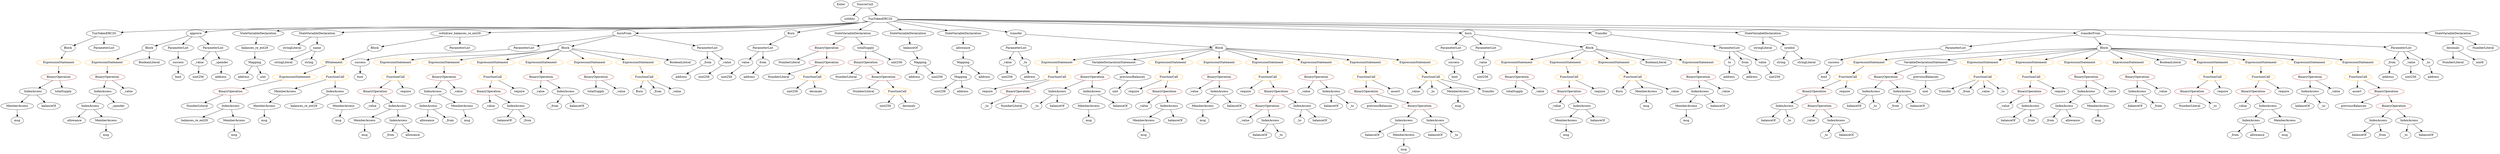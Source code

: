 strict digraph {
	graph [bb="0,0,10384,756"];
	node [label="\N"];
	Enter	[height=0.5,
		pos="3506,738",
		width=0.83628];
	IndexAccess_Unnamed_11	[color=black,
		height=0.5,
		label=IndexAccess,
		pos="9347,162",
		width=1.6402];
	Identifier__from	[color=black,
		height=0.5,
		label=_from,
		pos="9275,90",
		width=0.93331];
	IndexAccess_Unnamed_11 -> Identifier__from	[pos="e,9290.5,106.04 9330,144.41 9320.6,135.31 9308.9,123.9 9298.6,113.96"];
	Identifier_allowance	[color=black,
		height=0.5,
		label=allowance,
		pos="9374,90",
		width=1.3076];
	IndexAccess_Unnamed_11 -> Identifier_allowance	[pos="e,9367.4,108.1 9353.7,143.7 9356.6,136.15 9360.1,127.12 9363.4,118.68"];
	VariableDeclaration_balances_re_ent29	[color=black,
		height=0.5,
		label=balances_re_ent29,
		pos="1081,522",
		width=2.2085];
	Mapping_Unnamed_3	[color=black,
		height=0.5,
		label=Mapping,
		pos="1081,450",
		width=1.2105];
	VariableDeclaration_balances_re_ent29 -> Mapping_Unnamed_3	[pos="e,1081,468.1 1081,503.7 1081,496.41 1081,487.73 1081,479.54"];
	IndexAccess_Unnamed_19	[color=black,
		height=0.5,
		label=IndexAccess,
		pos="8892,306",
		width=1.6402];
	Identifier_balanceOf_15	[color=black,
		height=0.5,
		label=balanceOf,
		pos="8870,234",
		width=1.3491];
	IndexAccess_Unnamed_19 -> Identifier_balanceOf_15	[pos="e,8875.4,252.1 8886.6,287.7 8884.2,280.24 8881.4,271.32 8878.8,262.97"];
	Identifier__from_4	[color=black,
		height=0.5,
		label=_from,
		pos="8970,234",
		width=0.93331];
	IndexAccess_Unnamed_19 -> Identifier__from_4	[pos="e,8953.4,249.95 8910.1,288.76 8920.5,279.43 8933.7,267.57 8945.1,257.36"];
	VariableDeclaration_balanceOf	[color=black,
		height=0.5,
		label=balanceOf,
		pos="3828,522",
		width=1.3491];
	Mapping_Unnamed	[color=black,
		height=0.5,
		label=Mapping,
		pos="3834,450",
		width=1.2105];
	VariableDeclaration_balanceOf -> Mapping_Unnamed	[pos="e,3832.6,468.1 3829.5,503.7 3830.1,496.41 3830.9,487.73 3831.6,479.54"];
	Identifier__to_13	[color=black,
		height=0.5,
		label=_to,
		pos="10024,90",
		width=0.75];
	ElementaryTypeName_uint256_6	[color=black,
		height=0.5,
		label=uint256,
		pos="3028,378",
		width=1.0442];
	Identifier_balanceOf_18	[color=black,
		height=0.5,
		label=balanceOf,
		pos="10118,90",
		width=1.3491];
	BinaryOperation_Unnamed_2	[color=brown,
		height=0.5,
		label=BinaryOperation,
		pos="3447,522",
		width=1.9867];
	NumberLiteral_Unnamed_4	[color=black,
		height=0.5,
		label=NumberLiteral,
		pos="3294,450",
		width=1.765];
	BinaryOperation_Unnamed_2 -> NumberLiteral_Unnamed_4	[pos="e,3326.5,465.85 3413.5,505.64 3390.9,495.33 3361.1,481.66 3336.8,470.58"];
	BinaryOperation_Unnamed_3	[color=brown,
		height=0.5,
		label=BinaryOperation,
		pos="3447,450",
		width=1.9867];
	BinaryOperation_Unnamed_2 -> BinaryOperation_Unnamed_3	[pos="e,3447,468.1 3447,503.7 3447,496.41 3447,487.73 3447,479.54"];
	Identifier_msg_7	[color=black,
		height=0.5,
		label=msg,
		pos="8723,162",
		width=0.75];
	ElementaryTypeName_uint256_10	[color=black,
		height=0.5,
		label=uint256,
		pos="6219,378",
		width=1.0442];
	Identifier_msg_2	[color=black,
		height=0.5,
		label=msg,
		pos="4522,162",
		width=0.75];
	ExpressionStatement_Unnamed_1	[color=orange,
		height=0.5,
		label=ExpressionStatement,
		pos="4417,450",
		width=2.458];
	FunctionCall_Unnamed_2	[color=orange,
		height=0.5,
		label=FunctionCall,
		pos="4407,378",
		width=1.6125];
	ExpressionStatement_Unnamed_1 -> FunctionCall_Unnamed_2	[pos="e,4409.5,396.1 4414.6,431.7 4413.5,424.32 4412.2,415.52 4411.1,407.25"];
	Identifier__value_1	[color=black,
		height=0.5,
		label=_value,
		pos="5191,162",
		width=0.96103];
	ElementaryTypeName_address	[color=black,
		height=0.5,
		label=address,
		pos="3806,378",
		width=1.0996];
	Mapping_Unnamed -> ElementaryTypeName_address	[pos="e,3812.7,395.79 3827.2,432.05 3824.2,424.32 3820.4,414.96 3816.9,406.27"];
	ElementaryTypeName_uint256_3	[color=black,
		height=0.5,
		label=uint256,
		pos="3901,378",
		width=1.0442];
	Mapping_Unnamed -> ElementaryTypeName_uint256_3	[pos="e,3886,394.67 3849.6,432.76 3858.1,423.89 3868.7,412.74 3878.2,402.89"];
	Identifier__value_8	[color=black,
		height=0.5,
		label=_value,
		pos="7471,162",
		width=0.96103];
	FunctionCall_Unnamed_9	[color=orange,
		height=0.5,
		label=FunctionCall,
		pos="8463,378",
		width=1.6125];
	BinaryOperation_Unnamed_17	[color=brown,
		height=0.5,
		label=BinaryOperation,
		pos="8429,306",
		width=1.9867];
	FunctionCall_Unnamed_9 -> BinaryOperation_Unnamed_17	[pos="e,8437.3,324.1 8454.6,359.7 8450.9,352.07 8446.5,342.92 8442.3,334.4"];
	Identifier_require_5	[color=black,
		height=0.5,
		label=require,
		pos="8555,306",
		width=1.0026];
	FunctionCall_Unnamed_9 -> Identifier_require_5	[pos="e,8535.8,321.63 8483.9,361.12 8496.6,351.48 8512.9,339.06 8526.7,328.54"];
	VariableDeclaration_to	[color=black,
		height=0.5,
		label=to,
		pos="7225,450",
		width=0.75];
	ElementaryTypeName_address_4	[color=black,
		height=0.5,
		label=address,
		pos="7223,378",
		width=1.0996];
	VariableDeclaration_to -> ElementaryTypeName_address_4	[pos="e,7223.5,396.1 7224.5,431.7 7224.3,424.41 7224.1,415.73 7223.8,407.54"];
	Identifier__from_1	[color=black,
		height=0.5,
		label=_from,
		pos="8523,162",
		width=0.93331];
	ParameterList_Unnamed_3	[color=black,
		height=0.5,
		label=ParameterList,
		pos="4238,522",
		width=1.7095];
	Parameter__value	[color=black,
		height=0.5,
		label=_value,
		pos="4197,450",
		width=0.96103];
	ParameterList_Unnamed_3 -> Parameter__value	[pos="e,4206.6,467.31 4228.1,504.05 4223.4,495.94 4217.6,486.04 4212.3,477.01"];
	Parameter__to	[color=black,
		height=0.5,
		label=_to,
		pos="4279,450",
		width=0.75];
	ParameterList_Unnamed_3 -> Parameter__to	[pos="e,4269.5,467.31 4248,504.05 4252.7,495.94 4258.5,486.04 4263.8,477.01"];
	Mapping_Unnamed_2	[color=black,
		height=0.5,
		label=Mapping,
		pos="4000,378",
		width=1.2105];
	ElementaryTypeName_uint256_4	[color=black,
		height=0.5,
		label=uint256,
		pos="3907,306",
		width=1.0442];
	Mapping_Unnamed_2 -> ElementaryTypeName_uint256_4	[pos="e,3926.5,321.68 3979.8,361.81 3966.9,352.05 3949.8,339.22 3935.5,328.42"];
	ElementaryTypeName_address_2	[color=black,
		height=0.5,
		label=address,
		pos="4002,306",
		width=1.0996];
	Mapping_Unnamed_2 -> ElementaryTypeName_address_2	[pos="e,4001.5,324.1 4000.5,359.7 4000.7,352.41 4001,343.73 4001.2,335.54"];
	Identifier__to	[color=black,
		height=0.5,
		label=_to,
		pos="4074,234",
		width=0.75];
	Identifier__value_3	[color=black,
		height=0.5,
		label=_value,
		pos="5454,306",
		width=0.96103];
	Identifier__from_3	[color=black,
		height=0.5,
		label=_from,
		pos="7847,234",
		width=0.93331];
	ElementaryTypeName_uint256_1	[color=black,
		height=0.5,
		label=uint256,
		pos="3698,234",
		width=1.0442];
	VariableDeclaration_decimals	[color=black,
		height=0.5,
		label=decimals,
		pos="10195,522",
		width=1.1967];
	NumberLiteral_Unnamed	[color=black,
		height=0.5,
		label=NumberLiteral,
		pos="10195,450",
		width=1.765];
	VariableDeclaration_decimals -> NumberLiteral_Unnamed	[pos="e,10195,468.1 10195,503.7 10195,496.41 10195,487.73 10195,479.54"];
	ElementaryTypeName_uint8	[color=black,
		height=0.5,
		label=uint8,
		pos="10305,450",
		width=0.7947];
	VariableDeclaration_decimals -> ElementaryTypeName_uint8	[pos="e,10285,463.55 10218,506.33 10235,495.64 10258,481.08 10276,469.58"];
	MemberAccess_Unnamed_6	[color=black,
		height=0.5,
		label=MemberAccess,
		pos="9493,162",
		width=1.9174];
	Identifier_msg_6	[color=black,
		height=0.5,
		label=msg,
		pos="9493,90",
		width=0.75];
	MemberAccess_Unnamed_6 -> Identifier_msg_6	[pos="e,9493,108.1 9493,143.7 9493,136.41 9493,127.73 9493,119.54"];
	Identifier_balanceOf_9	[color=black,
		height=0.5,
		label=balanceOf,
		pos="6014,90",
		width=1.3491];
	Identifier_balanceOf_7	[color=black,
		height=0.5,
		label=balanceOf,
		pos="5566,234",
		width=1.3491];
	Identifier_previousBalances	[color=black,
		height=0.5,
		label=previousBalances,
		pos="5781,234",
		width=2.0976];
	BinaryOperation_Unnamed_20	[color=brown,
		height=0.5,
		label=BinaryOperation,
		pos="7861,378",
		width=1.9867];
	IndexAccess_Unnamed_18	[color=black,
		height=0.5,
		label=IndexAccess,
		pos="7725,306",
		width=1.6402];
	BinaryOperation_Unnamed_20 -> IndexAccess_Unnamed_18	[pos="e,7754,321.94 7830.5,361.29 7810.9,351.18 7785.1,337.93 7764,327.06"];
	IndexAccess_Unnamed_17	[color=black,
		height=0.5,
		label=IndexAccess,
		pos="7861,306",
		width=1.6402];
	BinaryOperation_Unnamed_20 -> IndexAccess_Unnamed_17	[pos="e,7861,324.1 7861,359.7 7861,352.41 7861,343.73 7861,335.54"];
	IndexAccess_Unnamed_8	[color=black,
		height=0.5,
		label=IndexAccess,
		pos="5878,162",
		width=1.6402];
	Identifier_balanceOf_8	[color=black,
		height=0.5,
		label=balanceOf,
		pos="5742,90",
		width=1.3491];
	IndexAccess_Unnamed_8 -> Identifier_balanceOf_8	[pos="e,5769.3,105.04 5848.9,145.98 5828.5,135.51 5801.2,121.45 5779.3,110.16"];
	MemberAccess_Unnamed_5	[color=black,
		height=0.5,
		label=MemberAccess,
		pos="5878,90",
		width=1.9174];
	IndexAccess_Unnamed_8 -> MemberAccess_Unnamed_5	[pos="e,5878,108.1 5878,143.7 5878,136.41 5878,127.73 5878,119.54"];
	MemberAccess_Unnamed_14	[color=black,
		height=0.5,
		label=MemberAccess,
		pos="1187,306",
		width=1.9174];
	MemberAccess_Unnamed_15	[color=black,
		height=0.5,
		label=MemberAccess,
		pos="1097,234",
		width=1.9174];
	MemberAccess_Unnamed_14 -> MemberAccess_Unnamed_15	[pos="e,1118.2,251.47 1165.7,288.41 1154.2,279.43 1139.7,268.19 1127,258.34"];
	ExpressionStatement_Unnamed_12	[color=orange,
		height=0.5,
		label=ExpressionStatement,
		pos="7816,450",
		width=2.458];
	FunctionCall_Unnamed_10	[color=orange,
		height=0.5,
		label=FunctionCall,
		pos="7663,378",
		width=1.6125];
	ExpressionStatement_Unnamed_12 -> FunctionCall_Unnamed_10	[pos="e,7694.7,393.51 7781.3,433.12 7758.7,422.75 7728.9,409.16 7705,398.19"];
	ElementaryTypeName_uint	[color=black,
		height=0.5,
		label=uint,
		pos="4648,306",
		width=0.75];
	IndexAccess_Unnamed_21	[color=black,
		height=0.5,
		label=IndexAccess,
		pos="9903,162",
		width=1.6402];
	Identifier_balanceOf_17	[color=black,
		height=0.5,
		label=balanceOf,
		pos="9817,90",
		width=1.3491];
	IndexAccess_Unnamed_21 -> Identifier_balanceOf_17	[pos="e,9836.6,106.91 9883.1,144.76 9871.8,135.6 9857.6,124 9845.2,113.92"];
	Identifier__from_6	[color=black,
		height=0.5,
		label=_from,
		pos="9917,90",
		width=0.93331];
	IndexAccess_Unnamed_21 -> Identifier__from_6	[pos="e,9913.6,108.1 9906.5,143.7 9908,136.32 9909.7,127.52 9911.4,119.25"];
	VariableDeclarationStatement_Unnamed	[color=black,
		height=0.5,
		label=VariableDeclarationStatement,
		pos="4646,450",
		width=3.3174];
	BinaryOperation_Unnamed_9	[color=brown,
		height=0.5,
		label=BinaryOperation,
		pos="4555,378",
		width=1.9867];
	VariableDeclarationStatement_Unnamed -> BinaryOperation_Unnamed_9	[pos="e,4576.5,395.55 4624,432.05 4612.4,423.13 4598,412.06 4585.4,402.34"];
	VariableDeclaration_previousBalances	[color=black,
		height=0.5,
		label=previousBalances,
		pos="4720,378",
		width=2.0976];
	VariableDeclarationStatement_Unnamed -> VariableDeclaration_previousBalances	[pos="e,4702.3,395.79 4663.9,432.05 4672.9,423.54 4684,413.07 4693.9,403.68"];
	NumberLiteral_Unnamed_5	[color=black,
		height=0.5,
		label=NumberLiteral,
		pos="3244,378",
		width=1.765];
	MemberAccess_Unnamed_9	[color=black,
		height=0.5,
		label=MemberAccess,
		pos="6576,162",
		width=1.9174];
	Identifier_msg_9	[color=black,
		height=0.5,
		label=msg,
		pos="6576,90",
		width=0.75];
	MemberAccess_Unnamed_9 -> Identifier_msg_9	[pos="e,6576,108.1 6576,143.7 6576,136.41 6576,127.73 6576,119.54"];
	Block_Unnamed_6	[color=black,
		height=0.5,
		label=Block,
		pos="1580,522",
		width=0.90558];
	IfStatement_Unnamed	[color=orange,
		height=0.5,
		label=IfStatement,
		pos="1420,450",
		width=1.4739];
	Block_Unnamed_6 -> IfStatement_Unnamed	[pos="e,1451.7,464.87 1555,510.06 1530.2,499.21 1491.7,482.36 1462.2,469.44"];
	Identifier__from_8	[color=black,
		height=0.5,
		label=_from,
		pos="1637,90",
		width=0.93331];
	IndexAccess_Unnamed_31	[color=black,
		height=0.5,
		label=IndexAccess,
		pos="1811,306",
		width=1.6402];
	IndexAccess_Unnamed_32	[color=black,
		height=0.5,
		label=IndexAccess,
		pos="1801,234",
		width=1.6402];
	IndexAccess_Unnamed_31 -> IndexAccess_Unnamed_32	[pos="e,1803.5,252.1 1808.6,287.7 1807.5,280.32 1806.2,271.52 1805.1,263.25"];
	MemberAccess_Unnamed_13	[color=black,
		height=0.5,
		label=MemberAccess,
		pos="1947,234",
		width=1.9174];
	IndexAccess_Unnamed_31 -> MemberAccess_Unnamed_13	[pos="e,1917,250.48 1840.2,289.98 1859.7,279.97 1885.5,266.68 1906.9,255.67"];
	NumberLiteral_Unnamed_1	[color=black,
		height=0.5,
		label=NumberLiteral,
		pos="10320,522",
		width=1.765];
	Identifier_balanceOf_21	[color=black,
		height=0.5,
		label=balanceOf,
		pos="2131,162",
		width=1.3491];
	Identifier__to_2	[color=black,
		height=0.5,
		label=_to,
		pos="5429,162",
		width=0.75];
	IndexAccess_Unnamed_7	[color=black,
		height=0.5,
		label=IndexAccess,
		pos="5566,306",
		width=1.6402];
	IndexAccess_Unnamed_7 -> Identifier_balanceOf_7	[pos="e,5566,252.1 5566,287.7 5566,280.41 5566,271.73 5566,263.54"];
	Identifier__to_4	[color=black,
		height=0.5,
		label=_to,
		pos="5660,234",
		width=0.75];
	IndexAccess_Unnamed_7 -> Identifier__to_4	[pos="e,5642.6,248.01 5587.4,289.12 5601,278.92 5618.9,265.61 5633.5,254.74"];
	NumberLiteral_Unnamed_7	[color=black,
		height=0.5,
		label=NumberLiteral,
		pos="9107,234",
		width=1.765];
	MemberAccess_Unnamed_10	[color=black,
		height=0.5,
		label=MemberAccess,
		pos="7059,234",
		width=1.9174];
	Identifier_msg_10	[color=black,
		height=0.5,
		label=msg,
		pos="7059,162",
		width=0.75];
	MemberAccess_Unnamed_10 -> Identifier_msg_10	[pos="e,7059,180.1 7059,215.7 7059,208.41 7059,199.73 7059,191.54"];
	BinaryOperation_Unnamed_30	[color=brown,
		height=0.5,
		label=BinaryOperation,
		pos="1571,306",
		width=1.9867];
	Identifier__value_18	[color=black,
		height=0.5,
		label=_value,
		pos="1553,234",
		width=0.96103];
	BinaryOperation_Unnamed_30 -> Identifier__value_18	[pos="e,1557.4,252.1 1566.6,287.7 1564.7,280.32 1562.4,271.52 1560.3,263.25"];
	IndexAccess_Unnamed_28	[color=black,
		height=0.5,
		label=IndexAccess,
		pos="1665,234",
		width=1.6402];
	BinaryOperation_Unnamed_30 -> IndexAccess_Unnamed_28	[pos="e,1643.6,250.99 1593.3,288.41 1605.7,279.21 1621.2,267.64 1634.6,257.63"];
	BinaryOperation_Unnamed_18	[color=brown,
		height=0.5,
		label=BinaryOperation,
		pos="7486,306",
		width=1.9867];
	IndexAccess_Unnamed_16	[color=black,
		height=0.5,
		label=IndexAccess,
		pos="7340,234",
		width=1.6402];
	BinaryOperation_Unnamed_18 -> IndexAccess_Unnamed_16	[pos="e,7370.5,249.61 7454,289.64 7432.4,279.31 7403.9,265.6 7380.7,254.5"];
	BinaryOperation_Unnamed_19	[color=brown,
		height=0.5,
		label=BinaryOperation,
		pos="7489,234",
		width=1.9867];
	BinaryOperation_Unnamed_18 -> BinaryOperation_Unnamed_19	[pos="e,7488.3,252.1 7486.8,287.7 7487.1,280.41 7487.5,271.73 7487.8,263.54"];
	Identifier__to_8	[color=black,
		height=0.5,
		label=_to,
		pos="7536,90",
		width=0.75];
	NumberLiteral_Unnamed_3	[color=black,
		height=0.5,
		label=NumberLiteral,
		pos="3607,306",
		width=1.765];
	Identifier_assert_1	[color=black,
		height=0.5,
		label=assert,
		pos="9816,306",
		width=0.89172];
	Block_Unnamed_3	[color=black,
		height=0.5,
		label=Block,
		pos="635.03,522",
		width=0.90558];
	ExpressionStatement_Unnamed_17	[color=orange,
		height=0.5,
		label=ExpressionStatement,
		pos="464.03,450",
		width=2.458];
	Block_Unnamed_3 -> ExpressionStatement_Unnamed_17	[pos="e,502.17,466.62 609.43,510.52 583.9,500.07 544.05,483.76 512.52,470.85"];
	BooleanLiteral_Unnamed_1	[color=black,
		height=0.5,
		label=BooleanLiteral,
		pos="635.03,450",
		width=1.7788];
	Block_Unnamed_3 -> BooleanLiteral_Unnamed_1	[pos="e,635.03,468.1 635.03,503.7 635.03,496.41 635.03,487.73 635.03,479.54"];
	BinaryOperation_Unnamed_16	[color=brown,
		height=0.5,
		label=BinaryOperation,
		pos="9128,306",
		width=1.9867];
	BinaryOperation_Unnamed_16 -> NumberLiteral_Unnamed_7	[pos="e,9112.2,252.1 9122.8,287.7 9120.6,280.24 9117.9,271.32 9115.4,262.97"];
	Identifier__to_7	[color=black,
		height=0.5,
		label=_to,
		pos="9216,234",
		width=0.75];
	BinaryOperation_Unnamed_16 -> Identifier__to_7	[pos="e,9199.2,248.42 9148.9,288.41 9161.4,278.49 9177.3,265.81 9190.5,255.3"];
	FunctionDefinition_TunTokenERC20	[color=black,
		height=0.5,
		label=TunTokenERC20,
		pos="488.03,594",
		width=2.1392];
	Block_Unnamed	[color=black,
		height=0.5,
		label=Block,
		pos="305.03,522",
		width=0.90558];
	FunctionDefinition_TunTokenERC20 -> Block_Unnamed	[pos="e,331.38,533.08 449.22,578.15 417.5,566.02 372.96,548.98 341.8,537.07"];
	ParameterList_Unnamed_2	[color=black,
		height=0.5,
		label=ParameterList,
		pos="488.03,522",
		width=1.7095];
	FunctionDefinition_TunTokenERC20 -> ParameterList_Unnamed_2	[pos="e,488.03,540.1 488.03,575.7 488.03,568.41 488.03,559.73 488.03,551.54"];
	ExpressionStatement_Unnamed_23	[color=orange,
		height=0.5,
		label=ExpressionStatement,
		pos="1678,450",
		width=2.458];
	FunctionCall_Unnamed_16	[color=orange,
		height=0.5,
		label=FunctionCall,
		pos="1678,378",
		width=1.6125];
	ExpressionStatement_Unnamed_23 -> FunctionCall_Unnamed_16	[pos="e,1678,396.1 1678,431.7 1678,424.41 1678,415.73 1678,407.54"];
	BinaryOperation_Unnamed_23	[color=brown,
		height=0.5,
		label=BinaryOperation,
		pos="9938,306",
		width=1.9867];
	Identifier_previousBalances_1	[color=black,
		height=0.5,
		label=previousBalances,
		pos="9806,234",
		width=2.0976];
	BinaryOperation_Unnamed_23 -> Identifier_previousBalances_1	[pos="e,9836,250.9 9908.4,289.29 9890,279.54 9866.2,266.89 9846.1,256.25"];
	BinaryOperation_Unnamed_24	[color=brown,
		height=0.5,
		label=BinaryOperation,
		pos="9971,234",
		width=1.9867];
	BinaryOperation_Unnamed_23 -> BinaryOperation_Unnamed_24	[pos="e,9963,252.1 9946.2,287.7 9949.8,280.07 9954.1,270.92 9958.1,262.4"];
	Identifier_balanceOf_12	[color=black,
		height=0.5,
		label=balanceOf,
		pos="7263,162",
		width=1.3491];
	Identifier_require	[color=black,
		height=0.5,
		label=require,
		pos="4106,306",
		width=1.0026];
	Identifier_balanceOf_19	[color=black,
		height=0.5,
		label=balanceOf,
		pos="6712,162",
		width=1.3491];
	ElementaryTypeName_address_11	[color=black,
		height=0.5,
		label=address,
		pos="1037,378",
		width=1.0996];
	ElementaryTypeName_address_10	[color=black,
		height=0.5,
		label=address,
		pos="2840,378",
		width=1.0996];
	ParameterList_Unnamed_11	[color=black,
		height=0.5,
		label=ParameterList,
		pos="2021,522",
		width=1.7095];
	Parameter_success_3	[color=black,
		height=0.5,
		label=success,
		pos="1531,450",
		width=1.1135];
	ParameterList_Unnamed_11 -> Parameter_success_3	[pos="e,1561.1,462.38 1965.7,513.8 1941.8,510.72 1913.6,507.13 1888,504 1751.7,487.29 1715,498.28 1581,468 1578.1,467.33 1575,466.55 1572,\
465.7"];
	IndexAccess_Unnamed_9	[color=black,
		height=0.5,
		label=IndexAccess,
		pos="6014,162",
		width=1.6402];
	IndexAccess_Unnamed_9 -> Identifier_balanceOf_9	[pos="e,6014,108.1 6014,143.7 6014,136.41 6014,127.73 6014,119.54"];
	Identifier__to_6	[color=black,
		height=0.5,
		label=_to,
		pos="6108,90",
		width=0.75];
	IndexAccess_Unnamed_9 -> Identifier__to_6	[pos="e,6090.6,104.01 6035.4,145.12 6049,134.92 6066.9,121.61 6081.5,110.74"];
	FunctionDefinition_approve	[color=black,
		height=0.5,
		label=approve,
		pos="828.03,594",
		width=1.1412];
	FunctionDefinition_approve -> Block_Unnamed_3	[pos="e,661.91,532.75 797.02,581.75 763.12,569.46 708.82,549.76 672.55,536.61"];
	ParameterList_Unnamed_7	[color=black,
		height=0.5,
		label=ParameterList,
		pos="757.03,522",
		width=1.7095];
	FunctionDefinition_approve -> ParameterList_Unnamed_7	[pos="e,773.57,539.31 811.92,577.12 802.97,568.29 791.65,557.13 781.61,547.24"];
	ParameterList_Unnamed_6	[color=black,
		height=0.5,
		label=ParameterList,
		pos="898.03,522",
		width=1.7095];
	FunctionDefinition_approve -> ParameterList_Unnamed_6	[pos="e,881.23,539.8 843.91,577.12 852.61,568.42 863.58,557.45 873.36,547.66"];
	BinaryOperation_Unnamed_3 -> NumberLiteral_Unnamed_5	[pos="e,3283.3,392.55 3405.9,434.83 3373.6,423.7 3328.5,408.13 3294.1,396.26"];
	FunctionCall_Unnamed_1	[color=orange,
		height=0.5,
		label=FunctionCall,
		pos="3384,378",
		width=1.6125];
	BinaryOperation_Unnamed_3 -> FunctionCall_Unnamed_1	[pos="e,3399.1,395.79 3431.8,432.05 3424.3,423.71 3415.1,413.49 3406.8,404.25"];
	ElementaryTypeName_uint256_7	[color=black,
		height=0.5,
		label=uint256,
		pos="4196,378",
		width=1.0442];
	ElementaryTypeName_bool_3	[color=black,
		height=0.5,
		label=bool,
		pos="1531,378",
		width=0.76697];
	Parameter_success_3 -> ElementaryTypeName_bool_3	[pos="e,1531,396.1 1531,431.7 1531,424.41 1531,415.73 1531,407.54"];
	Identifier_allowance_2	[color=black,
		height=0.5,
		label=allowance,
		pos="331.03,162",
		width=1.3076];
	FunctionCall_Unnamed_15	[color=orange,
		height=0.5,
		label=FunctionCall,
		pos="2068,378",
		width=1.6125];
	BinaryOperation_Unnamed_29	[color=brown,
		height=0.5,
		label=BinaryOperation,
		pos="2047,306",
		width=1.9867];
	FunctionCall_Unnamed_15 -> BinaryOperation_Unnamed_29	[pos="e,2052.2,324.1 2062.8,359.7 2060.6,352.24 2057.9,343.32 2055.4,334.97"];
	Identifier_require_8	[color=black,
		height=0.5,
		label=require,
		pos="2173,306",
		width=1.0026];
	FunctionCall_Unnamed_15 -> Identifier_require_8	[pos="e,2152.1,320.93 2091.9,361.12 2106.9,351.09 2126.4,338.06 2142.6,327.29"];
	FunctionCall_Unnamed_14	[color=orange,
		height=0.5,
		label=FunctionCall,
		pos="6855,378",
		width=1.6125];
	Identifier_Burn	[color=black,
		height=0.5,
		label=Burn,
		pos="6797,306",
		width=0.7947];
	FunctionCall_Unnamed_14 -> Identifier_Burn	[pos="e,6809.8,322.36 6841,360.05 6833.8,351.35 6824.9,340.59 6816.9,331.03"];
	MemberAccess_Unnamed_11	[color=black,
		height=0.5,
		label=MemberAccess,
		pos="6913,306",
		width=1.9174];
	FunctionCall_Unnamed_14 -> MemberAccess_Unnamed_11	[pos="e,6899.1,323.79 6869.1,360.05 6875.9,351.8 6884.3,341.7 6891.9,332.54"];
	Identifier__value_16	[color=black,
		height=0.5,
		label=_value,
		pos="7035,306",
		width=0.96103];
	FunctionCall_Unnamed_14 -> Identifier__value_16	[pos="e,7007.9,317.55 6890.2,363.34 6921,351.34 6965.7,333.94 6997.3,321.66"];
	BinaryOperation_Unnamed_27	[color=brown,
		height=0.5,
		label=BinaryOperation,
		pos="7094,378",
		width=1.9867];
	IndexAccess_Unnamed_26	[color=black,
		height=0.5,
		label=IndexAccess,
		pos="7147,306",
		width=1.6402];
	BinaryOperation_Unnamed_27 -> IndexAccess_Unnamed_26	[pos="e,7134.3,323.79 7106.9,360.05 7113,351.89 7120.6,341.91 7127.5,332.82"];
	Identifier__value_14	[color=black,
		height=0.5,
		label=_value,
		pos="7259,306",
		width=0.96103];
	BinaryOperation_Unnamed_27 -> Identifier__value_14	[pos="e,7232.9,318.09 7129.4,361.98 7156.8,350.35 7194.7,334.29 7222.4,322.53"];
	IndexAccess_Unnamed_12	[color=black,
		height=0.5,
		label=IndexAccess,
		pos="8668,306",
		width=1.6402];
	IndexAccess_Unnamed_13	[color=black,
		height=0.5,
		label=IndexAccess,
		pos="8577,234",
		width=1.6402];
	IndexAccess_Unnamed_12 -> IndexAccess_Unnamed_13	[pos="e,8598,251.15 8646.9,288.76 8635.1,279.66 8620.1,268.16 8607.1,258.13"];
	MemberAccess_Unnamed_7	[color=black,
		height=0.5,
		label=MemberAccess,
		pos="8723,234",
		width=1.9174];
	IndexAccess_Unnamed_12 -> MemberAccess_Unnamed_7	[pos="e,8709.8,251.79 8681.3,288.05 8687.8,279.89 8695.6,269.91 8702.7,260.82"];
	Parameter_success_1	[color=black,
		height=0.5,
		label=success,
		pos="757.03,450",
		width=1.1135];
	ParameterList_Unnamed_7 -> Parameter_success_1	[pos="e,757.03,468.1 757.03,503.7 757.03,496.41 757.03,487.73 757.03,479.54"];
	ParameterList_Unnamed_5	[color=black,
		height=0.5,
		label=ParameterList,
		pos="7940,522",
		width=1.7095];
	Parameter_success	[color=black,
		height=0.5,
		label=success,
		pos="7669,450",
		width=1.1135];
	ParameterList_Unnamed_5 -> Parameter_success	[pos="e,7699.8,461.97 7891.4,510.7 7846.4,500.84 7777.8,484.99 7719,468 7716.3,467.21 7713.5,466.36 7710.7,465.48"];
	Identifier_balanceOf_14	[color=black,
		height=0.5,
		label=balanceOf,
		pos="7659,234",
		width=1.3491];
	IndexAccess_Unnamed_18 -> Identifier_balanceOf_14	[pos="e,7674.6,251.47 7709.4,288.41 7701.3,279.87 7691.3,269.28 7682.4,259.79"];
	Identifier__to_10	[color=black,
		height=0.5,
		label=_to,
		pos="7753,234",
		width=0.75];
	IndexAccess_Unnamed_18 -> Identifier__to_10	[pos="e,7746.4,251.62 7731.9,287.7 7735,280.04 7738.7,270.85 7742.1,262.3"];
	BinaryOperation_Unnamed_8	[color=brown,
		height=0.5,
		label=BinaryOperation,
		pos="5291,234",
		width=1.9867];
	BinaryOperation_Unnamed_8 -> Identifier__value_1	[pos="e,5211,176.95 5267.6,216.59 5253.5,206.71 5235.4,194.05 5220.3,183.51"];
	IndexAccess_Unnamed_2	[color=black,
		height=0.5,
		label=IndexAccess,
		pos="5303,162",
		width=1.6402];
	BinaryOperation_Unnamed_8 -> IndexAccess_Unnamed_2	[pos="e,5300.1,180.1 5294,215.7 5295.3,208.32 5296.8,199.52 5298.2,191.25"];
	Identifier__value_7	[color=black,
		height=0.5,
		label=_value,
		pos="8321,234",
		width=0.96103];
	VariableDeclarationStatement_Unnamed_1	[color=black,
		height=0.5,
		label=VariableDeclarationStatement,
		pos="8042,450",
		width=3.3174];
	VariableDeclarationStatement_Unnamed_1 -> BinaryOperation_Unnamed_20	[pos="e,7898.8,393.6 8000,432.76 7972.9,422.27 7937.5,408.58 7909.2,397.65"];
	VariableDeclaration_previousBalances_1	[color=black,
		height=0.5,
		label=previousBalances,
		pos="8034,378",
		width=2.0976];
	VariableDeclarationStatement_Unnamed_1 -> VariableDeclaration_previousBalances_1	[pos="e,8036,396.1 8040.1,431.7 8039.2,424.41 8038.2,415.73 8037.3,407.54"];
	VariableDeclaration_from	[color=black,
		height=0.5,
		label=from,
		pos="7299,450",
		width=0.7947];
	ElementaryTypeName_address_3	[color=black,
		height=0.5,
		label=address,
		pos="7320,378",
		width=1.0996];
	VariableDeclaration_from -> ElementaryTypeName_address_3	[pos="e,7314.8,396.28 7304.1,432.05 7306.3,424.6 7309,415.64 7311.6,407.22"];
	ElementaryTypeName_address_1	[color=black,
		height=0.5,
		label=address,
		pos="4101,378",
		width=1.0996];
	Identifier_balanceOf_20	[color=black,
		height=0.5,
		label=balanceOf,
		pos="7195,234",
		width=1.3491];
	ExpressionStatement_Unnamed_25	[color=orange,
		height=0.5,
		label=ExpressionStatement,
		pos="1873,450",
		width=2.458];
	BinaryOperation_Unnamed_32	[color=brown,
		height=0.5,
		label=BinaryOperation,
		pos="1873,378",
		width=1.9867];
	ExpressionStatement_Unnamed_25 -> BinaryOperation_Unnamed_32	[pos="e,1873,396.1 1873,431.7 1873,424.41 1873,415.73 1873,407.54"];
	Identifier_require_1	[color=black,
		height=0.5,
		label=require,
		pos="4729,306",
		width=1.0026];
	NumberLiteral_Unnamed_2	[color=black,
		height=0.5,
		label=NumberLiteral,
		pos="3524,378",
		width=1.765];
	ExpressionStatement_Unnamed_28	[color=orange,
		height=0.5,
		label=ExpressionStatement,
		pos="1255,378",
		width=2.458];
	BinaryOperation_Unnamed_34	[color=brown,
		height=0.5,
		label=BinaryOperation,
		pos="951.03,306",
		width=1.9867];
	ExpressionStatement_Unnamed_28 -> BinaryOperation_Unnamed_34	[pos="e,1002.4,318.83 1197.8,363.83 1145.3,351.74 1067.7,333.86 1013.6,321.4"];
	Identifier_balanceOf_16	[color=black,
		height=0.5,
		label=balanceOf,
		pos="9585,234",
		width=1.3491];
	BinaryOperation_Unnamed_12	[color=brown,
		height=0.5,
		label=BinaryOperation,
		pos="5715,306",
		width=1.9867];
	BinaryOperation_Unnamed_12 -> Identifier_previousBalances	[pos="e,5765.2,251.79 5731,288.05 5738.9,279.63 5748.7,269.28 5757.5,259.97"];
	BinaryOperation_Unnamed_13	[color=brown,
		height=0.5,
		label=BinaryOperation,
		pos="5946,234",
		width=1.9867];
	BinaryOperation_Unnamed_12 -> BinaryOperation_Unnamed_13	[pos="e,5901.6,248.46 5759.6,291.5 5797,280.17 5850.5,263.93 5890.7,251.77"];
	StateVariableDeclaration_Unnamed_6	[color=black,
		height=0.5,
		label=StateVariableDeclaration,
		pos="1098,594",
		width=2.8184];
	StateVariableDeclaration_Unnamed_6 -> VariableDeclaration_balances_re_ent29	[pos="e,1085.2,540.1 1093.8,575.7 1092,568.32 1089.9,559.52 1087.9,551.25"];
	BinaryOperation_Unnamed_21	[color=brown,
		height=0.5,
		label=BinaryOperation,
		pos="8892,378",
		width=1.9867];
	BinaryOperation_Unnamed_21 -> IndexAccess_Unnamed_19	[pos="e,8892,324.1 8892,359.7 8892,352.41 8892,343.73 8892,335.54"];
	Identifier__value_9	[color=black,
		height=0.5,
		label=_value,
		pos="9004,306",
		width=0.96103];
	BinaryOperation_Unnamed_21 -> Identifier__value_9	[pos="e,8982.7,320.33 8918,360.76 8934.4,350.5 8955.7,337.18 8973,326.37"];
	ElementaryTypeName_uint_1	[color=black,
		height=0.5,
		label=uint,
		pos="7965,306",
		width=0.75];
	ElementaryTypeName_string_1	[color=black,
		height=0.5,
		label=string,
		pos="7454,450",
		width=0.864];
	IndexAccess_Unnamed_5	[color=black,
		height=0.5,
		label=IndexAccess,
		pos="4386,306",
		width=1.6402];
	BinaryOperation_Unnamed_9 -> IndexAccess_Unnamed_5	[pos="e,4420.1,321.11 4519.2,362.15 4493.4,351.46 4458.3,336.94 4430.7,325.49"];
	IndexAccess_Unnamed_4	[color=black,
		height=0.5,
		label=IndexAccess,
		pos="4544,306",
		width=1.6402];
	BinaryOperation_Unnamed_9 -> IndexAccess_Unnamed_4	[pos="e,4546.7,324.1 4552.3,359.7 4551.1,352.32 4549.8,343.52 4548.5,335.25"];
	SourceUnit_Unnamed	[color=black,
		height=0.5,
		label=SourceUnit,
		pos="3607,738",
		width=1.46];
	PragmaDirective_solidity	[color=black,
		height=0.5,
		label=solidity,
		pos="3540,666",
		width=1.0442];
	SourceUnit_Unnamed -> PragmaDirective_solidity	[pos="e,3554.9,682.51 3591.1,720.41 3582.6,711.53 3572,700.44 3562.7,690.67"];
	ContractDefinition_TunTokenERC20	[color=black,
		height=0.5,
		label=TunTokenERC20,
		pos="3673,666",
		width=2.1392];
	SourceUnit_Unnamed -> ContractDefinition_TunTokenERC20	[pos="e,3657,683.96 3622.7,720.41 3630.6,711.99 3640.4,701.58 3649.3,692.2"];
	Identifier__value	[color=black,
		height=0.5,
		label=_value,
		pos="4759,234",
		width=0.96103];
	Identifier_require_9	[color=black,
		height=0.5,
		label=require,
		pos="1697,306",
		width=1.0026];
	VariableDeclaration_totalSupply	[color=black,
		height=0.5,
		label=totalSupply,
		pos="3608,522",
		width=1.4739];
	BinaryOperation_Unnamed	[color=brown,
		height=0.5,
		label=BinaryOperation,
		pos="3608,450",
		width=1.9867];
	VariableDeclaration_totalSupply -> BinaryOperation_Unnamed	[pos="e,3608,468.1 3608,503.7 3608,496.41 3608,487.73 3608,479.54"];
	ElementaryTypeName_uint256	[color=black,
		height=0.5,
		label=uint256,
		pos="3735,450",
		width=1.0442];
	VariableDeclaration_totalSupply -> ElementaryTypeName_uint256	[pos="e,3711.1,464.17 3635,506.15 3654.3,495.51 3680.4,481.1 3701.1,469.67"];
	IndexAccess_Unnamed_1	[color=black,
		height=0.5,
		label=IndexAccess,
		pos="4871,234",
		width=1.6402];
	MemberAccess_Unnamed_1	[color=black,
		height=0.5,
		label=MemberAccess,
		pos="4761,162",
		width=1.9174];
	IndexAccess_Unnamed_1 -> MemberAccess_Unnamed_1	[pos="e,4786.4,179.14 4846.3,217.29 4831.4,207.79 4812.1,195.53 4795.7,185.06"];
	Identifier_balanceOf_1	[color=black,
		height=0.5,
		label=balanceOf,
		pos="4897,162",
		width=1.3491];
	IndexAccess_Unnamed_1 -> Identifier_balanceOf_1	[pos="e,4890.7,180.1 4877.5,215.7 4880.3,208.15 4883.6,199.12 4886.7,190.68"];
	Identifier__value_17	[color=black,
		height=0.5,
		label=_value,
		pos="2069,234",
		width=0.96103];
	BinaryOperation_Unnamed_29 -> Identifier__value_17	[pos="e,2063.7,252.1 2052.5,287.7 2054.8,280.24 2057.6,271.32 2060.2,262.97"];
	IndexAccess_Unnamed_27	[color=black,
		height=0.5,
		label=IndexAccess,
		pos="2181,234",
		width=1.6402];
	BinaryOperation_Unnamed_29 -> IndexAccess_Unnamed_27	[pos="e,2152.4,249.94 2077.1,289.29 2096.4,279.22 2121.6,266.05 2142.3,255.21"];
	FunctionCall_Unnamed_16 -> BinaryOperation_Unnamed_30	[pos="e,1595.7,323.14 1654,361.29 1639.6,351.88 1621.1,339.76 1605.2,329.36"];
	FunctionCall_Unnamed_16 -> Identifier_require_9	[pos="e,1692.4,324.1 1682.7,359.7 1684.7,352.24 1687.2,343.32 1689.4,334.97"];
	Identifier__value_2	[color=black,
		height=0.5,
		label=_value,
		pos="4979,306",
		width=0.96103];
	Identifier_msg_14	[color=black,
		height=0.5,
		label=msg,
		pos="1097,162",
		width=0.75];
	MemberAccess_Unnamed_15 -> Identifier_msg_14	[pos="e,1097,180.1 1097,215.7 1097,208.41 1097,199.73 1097,191.54"];
	ElementaryTypeName_address_6	[color=black,
		height=0.5,
		label=address,
		pos="4291,378",
		width=1.0996];
	Parameter__value_3	[color=black,
		height=0.5,
		label=_value,
		pos="6219,450",
		width=0.96103];
	Parameter__value_3 -> ElementaryTypeName_uint256_10	[pos="e,6219,396.1 6219,431.7 6219,424.41 6219,415.73 6219,407.54"];
	ExpressionStatement_Unnamed_22	[color=orange,
		height=0.5,
		label=ExpressionStatement,
		pos="2068,450",
		width=2.458];
	ExpressionStatement_Unnamed_22 -> FunctionCall_Unnamed_15	[pos="e,2068,396.1 2068,431.7 2068,424.41 2068,415.73 2068,407.54"];
	Identifier__value_5	[color=black,
		height=0.5,
		label=_value,
		pos="9308,234",
		width=0.96103];
	IndexAccess_Unnamed_15	[color=black,
		height=0.5,
		label=IndexAccess,
		pos="7583,162",
		width=1.6402];
	IndexAccess_Unnamed_15 -> Identifier__to_8	[pos="e,7546.7,106.83 7571.7,144.05 7566.1,135.73 7559.2,125.54 7553,116.32"];
	Identifier_balanceOf_11	[color=black,
		height=0.5,
		label=balanceOf,
		pos="7630,90",
		width=1.3491];
	IndexAccess_Unnamed_15 -> Identifier_balanceOf_11	[pos="e,7618.8,107.79 7594.4,144.05 7599.8,135.97 7606.4,126.12 7612.5,117.11"];
	FunctionCall_Unnamed_12	[color=orange,
		height=0.5,
		label=FunctionCall,
		pos="9799,378",
		width=1.6125];
	FunctionCall_Unnamed_12 -> Identifier_assert_1	[pos="e,9811.9,324.1 9803.2,359.7 9805,352.32 9807.2,343.52 9809.2,335.25"];
	FunctionCall_Unnamed_12 -> BinaryOperation_Unnamed_23	[pos="e,9907.1,322.55 9828.5,362.15 9848.5,352.11 9875.1,338.7 9897.1,327.62"];
	StateVariableDeclaration_Unnamed	[color=black,
		height=0.5,
		label=StateVariableDeclaration,
		pos="1335,594",
		width=2.8184];
	stringLiteral_Unnamed_1	[color=black,
		height=0.5,
		label=stringLiteral,
		pos="1233,522",
		width=1.5016];
	StateVariableDeclaration_Unnamed -> stringLiteral_Unnamed_1	[pos="e,1255.7,538.59 1310.3,576.05 1296.7,566.69 1279.6,554.96 1265,544.91"];
	VariableDeclaration_name	[color=black,
		height=0.5,
		label=name,
		pos="1335,522",
		width=0.83628];
	StateVariableDeclaration_Unnamed -> VariableDeclaration_name	[pos="e,1335,540.1 1335,575.7 1335,568.41 1335,559.73 1335,551.54"];
	Identifier_totalSupply_2	[color=black,
		height=0.5,
		label=totalSupply,
		pos="2504,306",
		width=1.4739];
	Identifier_balanceOf_10	[color=black,
		height=0.5,
		label=balanceOf,
		pos="8335,162",
		width=1.3491];
	FunctionDefinition_withdraw_balances_re_ent29	[color=black,
		height=0.5,
		label=withdraw_balances_re_ent29,
		pos="1817,594",
		width=3.2897];
	FunctionDefinition_withdraw_balances_re_ent29 -> Block_Unnamed_6	[pos="e,1608.4,531.38 1764.4,577.46 1720.5,564.5 1658.9,546.3 1619.2,534.58"];
	ParameterList_Unnamed_12	[color=black,
		height=0.5,
		label=ParameterList,
		pos="1817,522",
		width=1.7095];
	FunctionDefinition_withdraw_balances_re_ent29 -> ParameterList_Unnamed_12	[pos="e,1817,540.1 1817,575.7 1817,568.41 1817,559.73 1817,551.54"];
	BinaryOperation_Unnamed_26	[color=brown,
		height=0.5,
		label=BinaryOperation,
		pos="6588,306",
		width=1.9867];
	Identifier__value_13	[color=black,
		height=0.5,
		label=_value,
		pos="6532,234",
		width=0.96103];
	BinaryOperation_Unnamed_26 -> Identifier__value_13	[pos="e,6544.7,250.83 6574.5,288.05 6567.7,279.56 6559.3,269.11 6551.8,259.73"];
	IndexAccess_Unnamed_25	[color=black,
		height=0.5,
		label=IndexAccess,
		pos="6644,234",
		width=1.6402];
	BinaryOperation_Unnamed_26 -> IndexAccess_Unnamed_25	[pos="e,6630.6,251.79 6601.6,288.05 6608.2,279.8 6616.3,269.7 6623.6,260.54"];
	MemberAccess_Unnamed	[color=black,
		height=0.5,
		label=MemberAccess,
		pos="69.028,234",
		width=1.9174];
	Identifier_msg	[color=black,
		height=0.5,
		label=msg,
		pos="69.028,162",
		width=0.75];
	MemberAccess_Unnamed -> Identifier_msg	[pos="e,69.028,180.1 69.028,215.7 69.028,208.41 69.028,199.73 69.028,191.54"];
	FunctionCall_Unnamed_8	[color=orange,
		height=0.5,
		label=FunctionCall,
		pos="9195,378",
		width=1.6125];
	FunctionCall_Unnamed_8 -> BinaryOperation_Unnamed_16	[pos="e,9144.3,323.96 9179.1,360.41 9171.1,351.99 9161.1,341.58 9152.1,332.2"];
	Identifier_require_4	[color=black,
		height=0.5,
		label=require,
		pos="9254,306",
		width=1.0026];
	FunctionCall_Unnamed_8 -> Identifier_require_4	[pos="e,9240.6,322.99 9209,360.41 9216.2,351.83 9225.2,341.19 9233.2,331.67"];
	ExpressionStatement_Unnamed_15	[color=orange,
		height=0.5,
		label=ExpressionStatement,
		pos="8268,450",
		width=2.458];
	FunctionCall_Unnamed_11	[color=orange,
		height=0.5,
		label=FunctionCall,
		pos="8232,378",
		width=1.6125];
	ExpressionStatement_Unnamed_15 -> FunctionCall_Unnamed_11	[pos="e,8240.8,396.1 8259.1,431.7 8255.2,423.98 8250.4,414.71 8246,406.11"];
	Identifier_require_7	[color=black,
		height=0.5,
		label=require,
		pos="6714,306",
		width=1.0026];
	Identifier__value_4	[color=black,
		height=0.5,
		label=_value,
		pos="5922,306",
		width=0.96103];
	ParameterList_Unnamed_9	[color=black,
		height=0.5,
		label=ParameterList,
		pos="6082,522",
		width=1.7095];
	Parameter_success_2	[color=black,
		height=0.5,
		label=success,
		pos="6097,450",
		width=1.1135];
	ParameterList_Unnamed_9 -> Parameter_success_2	[pos="e,6093.4,468.1 6085.7,503.7 6087.3,496.32 6089.2,487.52 6091,479.25"];
	Identifier_balanceOf_13	[color=black,
		height=0.5,
		label=balanceOf,
		pos="7947,234",
		width=1.3491];
	Identifier__to_11	[color=black,
		height=0.5,
		label=_to,
		pos="9679,234",
		width=0.75];
	Parameter__from_1	[color=black,
		height=0.5,
		label=_from,
		pos="2940,450",
		width=0.93331];
	Parameter__from_1 -> ElementaryTypeName_address_10	[pos="e,2860.8,393.52 2920.3,435.17 2905.9,425.11 2886.2,411.32 2869.9,399.91"];
	VariableDeclaration_value_1	[color=black,
		height=0.5,
		label=value,
		pos="3108,450",
		width=0.82242];
	VariableDeclaration_value_1 -> ElementaryTypeName_uint256_6	[pos="e,3045.6,394.36 3091.8,434.83 3081,425.38 3066.6,412.75 3054.2,401.88"];
	NumberLiteral_Unnamed_8	[color=black,
		height=0.5,
		label=NumberLiteral,
		pos="810.03,234",
		width=1.765];
	Identifier_decimals	[color=black,
		height=0.5,
		label=decimals,
		pos="3797,234",
		width=1.1967];
	Mapping_Unnamed_1	[color=black,
		height=0.5,
		label=Mapping,
		pos="4005,450",
		width=1.2105];
	Mapping_Unnamed_1 -> Mapping_Unnamed_2	[pos="e,4001.2,396.1 4003.8,431.7 4003.3,424.41 4002.7,415.73 4002.1,407.54"];
	Mapping_Unnamed_1 -> ElementaryTypeName_address_1	[pos="e,4080.9,393.68 4025.9,433.81 4039.2,424.05 4056.8,411.22 4071.6,400.42"];
	ExpressionStatement_Unnamed_11	[color=orange,
		height=0.5,
		label=ExpressionStatement,
		pos="8463,450",
		width=2.458];
	ExpressionStatement_Unnamed_11 -> FunctionCall_Unnamed_9	[pos="e,8463,396.1 8463,431.7 8463,424.41 8463,415.73 8463,407.54"];
	FunctionCall_Unnamed_2 -> Identifier_require	[pos="e,4133.4,318.19 4363.9,365.64 4356,363.68 4347.8,361.72 4340,360 4256.5,341.48 4233.3,347.2 4151,324 4148.8,323.36 4146.5,322.66 \
4144.1,321.91"];
	BinaryOperation_Unnamed_5	[color=brown,
		height=0.5,
		label=BinaryOperation,
		pos="4232,306",
		width=1.9867];
	FunctionCall_Unnamed_2 -> BinaryOperation_Unnamed_5	[pos="e,4268.9,321.77 4372.5,363.17 4345.8,352.52 4308.8,337.69 4279.4,325.94"];
	Block_Unnamed_2	[color=black,
		height=0.5,
		label=Block,
		pos="8755,522",
		width=0.90558];
	Block_Unnamed_2 -> ExpressionStatement_Unnamed_12	[pos="e,7879.1,462.99 8722.4,520.22 8609.9,517.26 8227.5,504.95 7914,468 7906.3,467.09 7898.3,465.98 7890.4,464.77"];
	Block_Unnamed_2 -> VariableDeclarationStatement_Unnamed_1	[pos="e,8128,462.82 8722.7,518.53 8634.3,511.67 8381,491.35 8171,468 8160.7,466.85 8149.9,465.57 8139.2,464.23"];
	Block_Unnamed_2 -> ExpressionStatement_Unnamed_15	[pos="e,8332.8,462.58 8723.2,517.06 8656.7,508.75 8498.4,488.49 8366,468 8358.9,466.89 8351.5,465.7 8344,464.47"];
	Block_Unnamed_2 -> ExpressionStatement_Unnamed_11	[pos="e,8518.8,464.38 8725.4,513.9 8679.9,502.99 8591.5,481.81 8530,467.05"];
	ExpressionStatement_Unnamed_9	[color=orange,
		height=0.5,
		label=ExpressionStatement,
		pos="8658,450",
		width=2.458];
	Block_Unnamed_2 -> ExpressionStatement_Unnamed_9	[pos="e,8681.3,467.76 8735.9,507.17 8722.9,497.8 8705.4,485.19 8690.3,474.29"];
	ExpressionStatement_Unnamed_13	[color=orange,
		height=0.5,
		label=ExpressionStatement,
		pos="8853,450",
		width=2.458];
	Block_Unnamed_2 -> ExpressionStatement_Unnamed_13	[pos="e,8829.6,467.76 8774.4,507.17 8787.5,497.8 8805.2,485.19 8820.4,474.29"];
	BooleanLiteral_Unnamed	[color=black,
		height=0.5,
		label=BooleanLiteral,
		pos="9024,450",
		width=1.7788];
	Block_Unnamed_2 -> BooleanLiteral_Unnamed	[pos="e,8978.1,462.95 8784.1,513.44 8827.8,502.07 8911.2,480.36 8967.3,465.77"];
	ExpressionStatement_Unnamed_10	[color=orange,
		height=0.5,
		label=ExpressionStatement,
		pos="9195,450",
		width=2.458];
	Block_Unnamed_2 -> ExpressionStatement_Unnamed_10	[pos="e,9129.7,462.5 8786.2,516.36 8846.3,507.37 8982.6,486.79 9097,468 9104,466.86 9111.2,465.66 9118.4,464.43"];
	ExpressionStatement_Unnamed_8	[color=orange,
		height=0.5,
		label=ExpressionStatement,
		pos="9390,450",
		width=2.458];
	Block_Unnamed_2 -> ExpressionStatement_Unnamed_8	[pos="e,9326.1,462.79 8787.5,518.63 8871.3,512.34 9101.5,493.89 9292,468 9299.4,466.99 9307.2,465.84 9314.9,464.62"];
	ExpressionStatement_Unnamed_14	[color=orange,
		height=0.5,
		label=ExpressionStatement,
		pos="9585,450",
		width=2.458];
	Block_Unnamed_2 -> ExpressionStatement_Unnamed_14	[pos="e,9521.6,462.94 8787.6,519.8 8890.6,515.75 9218,500.99 9487,468 9494.7,467.06 9502.6,465.94 9510.5,464.72"];
	ExpressionStatement_Unnamed_16	[color=orange,
		height=0.5,
		label=ExpressionStatement,
		pos="9780,450",
		width=2.458];
	Block_Unnamed_2 -> ExpressionStatement_Unnamed_16	[pos="e,9716.9,463.04 8788,520.48 8908.1,518.3 9333.7,508.03 9682,468 9689.7,467.12 9697.7,466.02 9705.7,464.81"];
	Identifier__to_5	[color=black,
		height=0.5,
		label=_to,
		pos="6002,306",
		width=0.75];
	Parameter__from	[color=black,
		height=0.5,
		label=_from,
		pos="9920,450",
		width=0.93331];
	ElementaryTypeName_address_7	[color=black,
		height=0.5,
		label=address,
		pos="9915,378",
		width=1.0996];
	Parameter__from -> ElementaryTypeName_address_7	[pos="e,9916.2,396.1 9918.8,431.7 9918.3,424.41 9917.7,415.73 9917.1,407.54"];
	FunctionDefinition_burnFrom	[color=black,
		height=0.5,
		label=burnFrom,
		pos="2602,594",
		width=1.3353];
	FunctionDefinition_burnFrom -> ParameterList_Unnamed_11	[pos="e,2077,529.74 2556.9,587.57 2455.3,575.32 2207.9,545.52 2088.2,531.09"];
	Block_Unnamed_5	[color=black,
		height=0.5,
		label=Block,
		pos="2360,522",
		width=0.90558];
	FunctionDefinition_burnFrom -> Block_Unnamed_5	[pos="e,2388.6,531.28 2564.7,582.22 2520,569.28 2445.3,547.67 2399.6,534.45"];
	ParameterList_Unnamed_10	[color=black,
		height=0.5,
		label=ParameterList,
		pos="2940,522",
		width=1.7095];
	FunctionDefinition_burnFrom -> ParameterList_Unnamed_10	[pos="e,2890.8,533.19 2643.5,584.42 2702.7,572.16 2811.8,549.56 2879.9,535.46"];
	Identifier__from_9	[color=black,
		height=0.5,
		label=_from,
		pos="2333,234",
		width=0.93331];
	MemberAccess_Unnamed_4	[color=black,
		height=0.5,
		label=MemberAccess,
		pos="6116,306",
		width=1.9174];
	Identifier_msg_4	[color=black,
		height=0.5,
		label=msg,
		pos="6116,234",
		width=0.75];
	MemberAccess_Unnamed_4 -> Identifier_msg_4	[pos="e,6116,252.1 6116,287.7 6116,280.41 6116,271.73 6116,263.54"];
	ExpressionStatement_Unnamed_2	[color=orange,
		height=0.5,
		label=ExpressionStatement,
		pos="4872,450",
		width=2.458];
	FunctionCall_Unnamed_3	[color=orange,
		height=0.5,
		label=FunctionCall,
		pos="4872,378",
		width=1.6125];
	ExpressionStatement_Unnamed_2 -> FunctionCall_Unnamed_3	[pos="e,4872,396.1 4872,431.7 4872,424.41 4872,415.73 4872,407.54"];
	Identifier__to_3	[color=black,
		height=0.5,
		label=_to,
		pos="4292,234",
		width=0.75];
	MemberAccess_Unnamed_12	[color=black,
		height=0.5,
		label=MemberAccess,
		pos="1525,162",
		width=1.9174];
	Identifier_msg_12	[color=black,
		height=0.5,
		label=msg,
		pos="1525,90",
		width=0.75];
	MemberAccess_Unnamed_12 -> Identifier_msg_12	[pos="e,1525,108.1 1525,143.7 1525,136.41 1525,127.73 1525,119.54"];
	MemberAccess_Unnamed_3	[color=black,
		height=0.5,
		label=MemberAccess,
		pos="5017,234",
		width=1.9174];
	Identifier_msg_3	[color=black,
		height=0.5,
		label=msg,
		pos="5017,162",
		width=0.75];
	MemberAccess_Unnamed_3 -> Identifier_msg_3	[pos="e,5017,180.1 5017,215.7 5017,208.41 5017,199.73 5017,191.54"];
	ExpressionStatement_Unnamed_20	[color=orange,
		height=0.5,
		label=ExpressionStatement,
		pos="6360,450",
		width=2.458];
	BinaryOperation_Unnamed_28	[color=brown,
		height=0.5,
		label=BinaryOperation,
		pos="6360,378",
		width=1.9867];
	ExpressionStatement_Unnamed_20 -> BinaryOperation_Unnamed_28	[pos="e,6360,396.1 6360,431.7 6360,424.41 6360,415.73 6360,407.54"];
	FunctionCall_Unnamed_3 -> Identifier_require_1	[pos="e,4754.2,319.32 4842.1,362.33 4819.4,351.22 4788.1,335.94 4764.3,324.25"];
	BinaryOperation_Unnamed_6	[color=brown,
		height=0.5,
		label=BinaryOperation,
		pos="4855,306",
		width=1.9867];
	FunctionCall_Unnamed_3 -> BinaryOperation_Unnamed_6	[pos="e,4859.2,324.1 4867.8,359.7 4866,352.32 4863.9,343.52 4861.9,335.25"];
	BinaryOperation_Unnamed_11	[color=brown,
		height=0.5,
		label=BinaryOperation,
		pos="5457,378",
		width=1.9867];
	BinaryOperation_Unnamed_11 -> Identifier__value_3	[pos="e,5454.8,324.1 5456.3,359.7 5456,352.41 5455.6,343.73 5455.3,335.54"];
	BinaryOperation_Unnamed_11 -> IndexAccess_Unnamed_7	[pos="e,5541.6,322.67 5482.3,360.76 5497.1,351.27 5516,339.15 5532,328.82"];
	ElementaryTypeName_address_9	[color=black,
		height=0.5,
		label=address,
		pos="940.03,378",
		width=1.0996];
	BinaryOperation_Unnamed_6 -> Identifier__value	[pos="e,4778.6,249.25 4832.8,288.76 4819.3,278.96 4802,266.36 4787.6,255.83"];
	BinaryOperation_Unnamed_6 -> IndexAccess_Unnamed_1	[pos="e,4867.1,252.1 4859,287.7 4860.7,280.32 4862.7,271.52 4864.6,263.25"];
	ElementaryTypeName_bool	[color=black,
		height=0.5,
		label=bool,
		pos="7559,378",
		width=0.76697];
	ElementaryTypeName_bool_2	[color=black,
		height=0.5,
		label=bool,
		pos="6104,378",
		width=0.76697];
	Parameter_success_2 -> ElementaryTypeName_bool_2	[pos="e,6102.3,396.1 6098.8,431.7 6099.5,424.41 6100.4,415.73 6101.2,407.54"];
	BinaryOperation_Unnamed_13 -> IndexAccess_Unnamed_8	[pos="e,5894.3,179.79 5929.6,216.05 5921.4,207.63 5911.3,197.28 5902.3,187.97"];
	BinaryOperation_Unnamed_13 -> IndexAccess_Unnamed_9	[pos="e,5997.7,179.79 5962.5,216.05 5970.7,207.63 5980.7,197.28 5989.8,187.97"];
	BinaryOperation_Unnamed_15	[color=brown,
		height=0.5,
		label=BinaryOperation,
		pos="8668,378",
		width=1.9867];
	BinaryOperation_Unnamed_15 -> IndexAccess_Unnamed_12	[pos="e,8668,324.1 8668,359.7 8668,352.41 8668,343.73 8668,335.54"];
	Identifier__value_6	[color=black,
		height=0.5,
		label=_value,
		pos="8780,306",
		width=0.96103];
	BinaryOperation_Unnamed_15 -> Identifier__value_6	[pos="e,8758.7,320.33 8694,360.76 8710.4,350.5 8731.7,337.18 8749,326.37"];
	FunctionCall_Unnamed_7	[color=orange,
		height=0.5,
		label=FunctionCall,
		pos="9390,378",
		width=1.6125];
	BinaryOperation_Unnamed_14	[color=brown,
		height=0.5,
		label=BinaryOperation,
		pos="9380,306",
		width=1.9867];
	FunctionCall_Unnamed_7 -> BinaryOperation_Unnamed_14	[pos="e,9382.5,324.1 9387.6,359.7 9386.5,352.32 9385.2,343.52 9384.1,335.25"];
	Identifier_require_3	[color=black,
		height=0.5,
		label=require,
		pos="9506,306",
		width=1.0026];
	FunctionCall_Unnamed_7 -> Identifier_require_3	[pos="e,9483.9,320.37 9415.8,361.46 9433,351.07 9455.8,337.3 9474.2,326.22"];
	Parameter__value_2	[color=black,
		height=0.5,
		label=_value,
		pos="850.03,450",
		width=0.96103];
	ElementaryTypeName_uint256_9	[color=black,
		height=0.5,
		label=uint256,
		pos="845.03,378",
		width=1.0442];
	Parameter__value_2 -> ElementaryTypeName_uint256_9	[pos="e,846.25,396.1 848.79,431.7 848.27,424.41 847.65,415.73 847.07,407.54"];
	Identifier_msg_13	[color=black,
		height=0.5,
		label=msg,
		pos="1973,162",
		width=0.75];
	Parameter_success -> ElementaryTypeName_bool	[pos="e,7578.2,391.21 7646.5,434.67 7629.5,423.87 7606.1,408.98 7587.8,397.31"];
	Block_Unnamed_1	[color=black,
		height=0.5,
		label=Block,
		pos="5067,522",
		width=0.90558];
	Block_Unnamed_1 -> ExpressionStatement_Unnamed_1	[pos="e,4481.9,462.61 5034.8,518.68 4949.9,512.42 4713.6,493.86 4518,468 4510,466.93 4501.6,465.71 4493.2,464.41"];
	Block_Unnamed_1 -> VariableDeclarationStatement_Unnamed	[pos="e,4724.2,463.99 5036.1,515.85 4973.5,505.45 4829.8,481.56 4735.4,465.87"];
	Block_Unnamed_1 -> ExpressionStatement_Unnamed_2	[pos="e,4914.5,466.24 5040.3,511.41 5010.8,500.81 4962.5,483.47 4925.2,470.08"];
	ExpressionStatement_Unnamed_4	[color=orange,
		height=0.5,
		label=ExpressionStatement,
		pos="5067,450",
		width=2.458];
	Block_Unnamed_1 -> ExpressionStatement_Unnamed_4	[pos="e,5067,468.1 5067,503.7 5067,496.41 5067,487.73 5067,479.54"];
	ExpressionStatement_Unnamed_3	[color=orange,
		height=0.5,
		label=ExpressionStatement,
		pos="5262,450",
		width=2.458];
	Block_Unnamed_1 -> ExpressionStatement_Unnamed_3	[pos="e,5219.6,466.24 5093.7,511.41 5123.3,500.81 5171.6,483.47 5208.9,470.08"];
	ExpressionStatement_Unnamed_5	[color=orange,
		height=0.5,
		label=ExpressionStatement,
		pos="5457,450",
		width=2.458];
	Block_Unnamed_1 -> ExpressionStatement_Unnamed_5	[pos="e,5392.3,462.61 5098,515.45 5158.6,504.56 5294.9,480.1 5381,464.64"];
	ExpressionStatement_Unnamed_7	[color=orange,
		height=0.5,
		label=ExpressionStatement,
		pos="5675,450",
		width=2.458];
	Block_Unnamed_1 -> ExpressionStatement_Unnamed_7	[pos="e,5604.7,461.26 5099.3,517.84 5177.4,510.12 5382.9,489.33 5554,468 5566.9,466.4 5580.4,464.6 5593.7,462.78"];
	ExpressionStatement_Unnamed_6	[color=orange,
		height=0.5,
		label=ExpressionStatement,
		pos="5929,450",
		width=2.458];
	Block_Unnamed_1 -> ExpressionStatement_Unnamed_6	[pos="e,5853.6,459.67 5099.4,518.95 5199.5,512.52 5512.9,491.76 5772,468 5794.8,465.91 5819.4,463.38 5842.2,460.91"];
	BinaryOperation_Unnamed_33	[color=brown,
		height=0.5,
		label=BinaryOperation,
		pos="2504,378",
		width=1.9867];
	BinaryOperation_Unnamed_33 -> Identifier_totalSupply_2	[pos="e,2504,324.1 2504,359.7 2504,352.41 2504,343.73 2504,335.54"];
	Identifier__value_21	[color=black,
		height=0.5,
		label=_value,
		pos="2610,306",
		width=0.96103];
	BinaryOperation_Unnamed_33 -> Identifier__value_21	[pos="e,2589.1,320.79 2528.6,360.76 2543.8,350.73 2563.4,337.78 2579.6,327.1"];
	Identifier_allowance_1	[color=black,
		height=0.5,
		label=allowance,
		pos="8622,162",
		width=1.3076];
	Identifier_Transfer_1	[color=black,
		height=0.5,
		label=Transfer,
		pos="8052,306",
		width=1.1689];
	ExpressionStatement_Unnamed_18	[color=orange,
		height=0.5,
		label=ExpressionStatement,
		pos="6555,450",
		width=2.458];
	FunctionCall_Unnamed_13	[color=orange,
		height=0.5,
		label=FunctionCall,
		pos="6588,378",
		width=1.6125];
	ExpressionStatement_Unnamed_18 -> FunctionCall_Unnamed_13	[pos="e,6580,396.1 6563.2,431.7 6566.8,424.07 6571.1,414.92 6575.1,406.4"];
	ElementaryTypeName_address_5	[color=black,
		height=0.5,
		label=address,
		pos="3123,378",
		width=1.0996];
	Identifier_allowance_4	[color=black,
		height=0.5,
		label=allowance,
		pos="1795,162",
		width=1.3076];
	IndexAccess_Unnamed_32 -> Identifier_allowance_4	[pos="e,1796.5,180.1 1799.5,215.7 1798.9,208.41 1798.2,199.73 1797.5,191.54"];
	Identifier__from_10	[color=black,
		height=0.5,
		label=_from,
		pos="1894,162",
		width=0.93331];
	IndexAccess_Unnamed_32 -> Identifier__from_10	[pos="e,1875.1,177.25 1822.6,216.76 1835.5,207.05 1852,194.6 1866,184.13"];
	EventDefinition_Burn	[color=black,
		height=0.5,
		label=Burn,
		pos="3297,594",
		width=0.7947];
	ParameterList_Unnamed_1	[color=black,
		height=0.5,
		label=ParameterList,
		pos="3184,522",
		width=1.7095];
	EventDefinition_Burn -> ParameterList_Unnamed_1	[pos="e,3209.3,538.66 3277.1,580.65 3261,570.69 3238,556.44 3218.9,544.6"];
	BinaryOperation_Unnamed_25	[color=brown,
		height=0.5,
		label=BinaryOperation,
		pos="464.03,378",
		width=1.9867];
	ExpressionStatement_Unnamed_17 -> BinaryOperation_Unnamed_25	[pos="e,464.03,396.1 464.03,431.7 464.03,424.41 464.03,415.73 464.03,407.54"];
	FunctionCall_Unnamed_4	[color=orange,
		height=0.5,
		label=FunctionCall,
		pos="5262,378",
		width=1.6125];
	Identifier_require_2	[color=black,
		height=0.5,
		label=require,
		pos="5204,306",
		width=1.0026];
	FunctionCall_Unnamed_4 -> Identifier_require_2	[pos="e,5217.1,322.83 5248,360.05 5240.9,351.47 5232.1,340.89 5224.3,331.44"];
	BinaryOperation_Unnamed_7	[color=brown,
		height=0.5,
		label=BinaryOperation,
		pos="5330,306",
		width=1.9867];
	FunctionCall_Unnamed_4 -> BinaryOperation_Unnamed_7	[pos="e,5313.6,323.96 5278.1,360.41 5286.3,351.99 5296.4,341.58 5305.5,332.2"];
	BinaryOperation_Unnamed_14 -> Identifier__value_5	[pos="e,9323.8,250.36 9362.6,288.05 9353.4,279.08 9341.9,267.92 9331.8,258.15"];
	IndexAccess_Unnamed_10	[color=black,
		height=0.5,
		label=IndexAccess,
		pos="9420,234",
		width=1.6402];
	BinaryOperation_Unnamed_14 -> IndexAccess_Unnamed_10	[pos="e,9410.3,252.1 9389.9,287.7 9394.4,279.9 9399.7,270.51 9404.7,261.83"];
	ElementaryTypeName_bool_1	[color=black,
		height=0.5,
		label=bool,
		pos="757.03,378",
		width=0.76697];
	StateVariableDeclaration_Unnamed_3	[color=black,
		height=0.5,
		label=StateVariableDeclaration,
		pos="3563,594",
		width=2.8184];
	StateVariableDeclaration_Unnamed_3 -> BinaryOperation_Unnamed_2	[pos="e,3473.8,539.15 3535.2,576.23 3519.7,566.83 3500.1,555 3483.3,544.88"];
	StateVariableDeclaration_Unnamed_3 -> VariableDeclaration_totalSupply	[pos="e,3597,540.1 3574.2,575.7 3579.2,567.81 3585.3,558.3 3591,549.55"];
	ElementaryTypeName_uint256_2	[color=black,
		height=0.5,
		label=uint256,
		pos="3334,306",
		width=1.0442];
	FunctionCall_Unnamed_5	[color=orange,
		height=0.5,
		label=FunctionCall,
		pos="6000,378",
		width=1.6125];
	FunctionCall_Unnamed_5 -> Identifier__value_4	[pos="e,5939,322.19 5981.9,360.76 5971.7,351.59 5958.8,339.96 5947.5,329.88"];
	FunctionCall_Unnamed_5 -> Identifier__to_5	[pos="e,6001.5,324.1 6000.5,359.7 6000.7,352.41 6001,343.73 6001.2,335.54"];
	FunctionCall_Unnamed_5 -> MemberAccess_Unnamed_4	[pos="e,6089.6,322.98 6025.8,361.46 6041.8,351.81 6062.6,339.27 6080.2,328.65"];
	Identifier_Transfer	[color=black,
		height=0.5,
		label=Transfer,
		pos="6245,306",
		width=1.1689];
	FunctionCall_Unnamed_5 -> Identifier_Transfer	[pos="e,6213,317.97 6043.8,365.79 6083.2,355.5 6142.7,339.54 6194,324 6196.7,323.18 6199.5,322.32 6202.3,321.44"];
	IndexAccess_Unnamed_13 -> Identifier__from_1	[pos="e,8535.2,178.83 8564,216.05 8557.4,207.56 8549.3,197.11 8542.1,187.73"];
	IndexAccess_Unnamed_13 -> Identifier_allowance_1	[pos="e,8611.2,179.79 8587.9,216.05 8593.1,208.06 8599.3,198.33 8605.1,189.4"];
	IndexAccess_Unnamed_17 -> Identifier__from_3	[pos="e,7850.4,252.1 7857.6,287.7 7856.1,280.32 7854.3,271.52 7852.7,263.25"];
	IndexAccess_Unnamed_17 -> Identifier_balanceOf_13	[pos="e,7927.5,250.91 7881,288.76 7892.2,279.6 7906.5,268 7918.9,257.92"];
	stringLiteral_Unnamed_2	[color=black,
		height=0.5,
		label=stringLiteral,
		pos="7557,450",
		width=1.5016];
	IndexAccess_Unnamed_26 -> MemberAccess_Unnamed_10	[pos="e,7079.9,251.63 7126.6,288.76 7115.3,279.79 7101.1,268.49 7088.7,258.56"];
	IndexAccess_Unnamed_26 -> Identifier_balanceOf_20	[pos="e,7183.5,251.79 7158.6,288.05 7164.2,279.97 7170.9,270.12 7177.1,261.11"];
	FunctionCall_Unnamed_1 -> ElementaryTypeName_uint256_2	[pos="e,3345.7,323.31 3371.9,360.05 3366,351.77 3358.8,341.62 3352.2,332.42"];
	Identifier_decimals_1	[color=black,
		height=0.5,
		label=decimals,
		pos="3433,306",
		width=1.1967];
	FunctionCall_Unnamed_1 -> Identifier_decimals_1	[pos="e,3421.3,323.79 3395.9,360.05 3401.5,351.97 3408.4,342.12 3414.7,333.11"];
	NumberLiteral_Unnamed_6	[color=black,
		height=0.5,
		label=NumberLiteral,
		pos="4183,234",
		width=1.765];
	ExpressionStatement_Unnamed_24	[color=orange,
		height=0.5,
		label=ExpressionStatement,
		pos="2263,450",
		width=2.458];
	BinaryOperation_Unnamed_31	[color=brown,
		height=0.5,
		label=BinaryOperation,
		pos="2263,378",
		width=1.9867];
	ExpressionStatement_Unnamed_24 -> BinaryOperation_Unnamed_31	[pos="e,2263,396.1 2263,431.7 2263,424.41 2263,415.73 2263,407.54"];
	Identifier_balanceOf	[color=black,
		height=0.5,
		label=balanceOf,
		pos="205.03,234",
		width=1.3491];
	stringLiteral_Unnamed_3	[color=black,
		height=0.5,
		label=stringLiteral,
		pos="7359,522",
		width=1.5016];
	Identifier_totalSupply_1	[color=black,
		height=0.5,
		label=totalSupply,
		pos="6358,306",
		width=1.4739];
	Identifier_require_6	[color=black,
		height=0.5,
		label=require,
		pos="7612,306",
		width=1.0026];
	IndexAccess_Unnamed_23	[color=black,
		height=0.5,
		label=IndexAccess,
		pos="432.03,306",
		width=1.6402];
	IndexAccess_Unnamed_24	[color=black,
		height=0.5,
		label=IndexAccess,
		pos="398.03,234",
		width=1.6402];
	IndexAccess_Unnamed_23 -> IndexAccess_Unnamed_24	[pos="e,406.34,252.1 423.62,287.7 419.92,280.07 415.47,270.92 411.33,262.4"];
	Identifier__spender	[color=black,
		height=0.5,
		label=_spender,
		pos="520.03,234",
		width=1.2521];
	IndexAccess_Unnamed_23 -> Identifier__spender	[pos="e,500.33,250.67 452.44,288.76 464.04,279.53 478.75,267.83 491.48,257.7"];
	Parameter__value_1	[color=black,
		height=0.5,
		label=_value,
		pos="10006,450",
		width=0.96103];
	ElementaryTypeName_uint256_8	[color=black,
		height=0.5,
		label=uint256,
		pos="10010,378",
		width=1.0442];
	Parameter__value_1 -> ElementaryTypeName_uint256_8	[pos="e,10009,396.1 10007,431.7 10007,424.41 10008,415.73 10008,407.54"];
	ParameterList_Unnamed_8	[color=black,
		height=0.5,
		label=ParameterList,
		pos="6223,522",
		width=1.7095];
	ParameterList_Unnamed_8 -> Parameter__value_3	[pos="e,6220,468.1 6222,503.7 6221.6,496.41 6221.1,487.73 6220.7,479.54"];
	ParameterList_Unnamed_1 -> VariableDeclaration_value_1	[pos="e,3123.8,465.57 3166,504.41 3155.9,495.1 3143.1,483.35 3132.2,473.24"];
	VariableDeclaration_from_1	[color=black,
		height=0.5,
		label=from,
		pos="3184,450",
		width=0.7947];
	ParameterList_Unnamed_1 -> VariableDeclaration_from_1	[pos="e,3184,468.1 3184,503.7 3184,496.41 3184,487.73 3184,479.54"];
	Identifier__value_19	[color=black,
		height=0.5,
		label=_value,
		pos="2262,306",
		width=0.96103];
	BinaryOperation_Unnamed_31 -> Identifier__value_19	[pos="e,2262.3,324.1 2262.8,359.7 2262.7,352.41 2262.6,343.73 2262.4,335.54"];
	IndexAccess_Unnamed_30	[color=black,
		height=0.5,
		label=IndexAccess,
		pos="2374,306",
		width=1.6402];
	BinaryOperation_Unnamed_31 -> IndexAccess_Unnamed_30	[pos="e,2349.2,322.67 2288.8,360.76 2304,351.18 2323.4,338.92 2339.9,328.53"];
	ExpressionStatement_Unnamed_9 -> BinaryOperation_Unnamed_15	[pos="e,8665.6,396.1 8660.5,431.7 8661.6,424.32 8662.8,415.52 8664,407.25"];
	Parameter__to_1	[color=black,
		height=0.5,
		label=_to,
		pos="10086,450",
		width=0.75];
	ElementaryTypeName_address_8	[color=black,
		height=0.5,
		label=address,
		pos="10105,378",
		width=1.0996];
	Parameter__to_1 -> ElementaryTypeName_address_8	[pos="e,10100,396.28 10091,432.05 10093,424.6 10095,415.64 10097,407.22"];
	Identifier_assert	[color=black,
		height=0.5,
		label=assert,
		pos="5837,306",
		width=0.89172];
	IndexAccess_Unnamed_3	[color=black,
		height=0.5,
		label=IndexAccess,
		pos="5440,234",
		width=1.6402];
	IndexAccess_Unnamed_3 -> Identifier__to_2	[pos="e,5431.7,180.1 5437.3,215.7 5436.1,208.32 5434.8,199.52 5433.5,191.25"];
	Identifier_balanceOf_3	[color=black,
		height=0.5,
		label=balanceOf,
		pos="5523,162",
		width=1.3491];
	IndexAccess_Unnamed_3 -> Identifier_balanceOf_3	[pos="e,5504.2,178.91 5459.3,216.76 5470,207.69 5483.6,196.22 5495.5,186.21"];
	Identifier_balanceOf_2	[color=black,
		height=0.5,
		label=balanceOf,
		pos="5256,90",
		width=1.3491];
	IndexAccess_Unnamed_2 -> Identifier_balanceOf_2	[pos="e,5267.3,107.79 5291.7,144.05 5286.2,135.97 5279.6,126.12 5273.6,117.11"];
	Identifier__to_1	[color=black,
		height=0.5,
		label=_to,
		pos="5350,90",
		width=0.75];
	IndexAccess_Unnamed_2 -> Identifier__to_1	[pos="e,5339.4,106.83 5314.4,144.05 5320,135.73 5326.8,125.54 5333,116.32"];
	StateVariableDeclaration_Unnamed_4	[color=black,
		height=0.5,
		label=StateVariableDeclaration,
		pos="3784,594",
		width=2.8184];
	StateVariableDeclaration_Unnamed_4 -> VariableDeclaration_balanceOf	[pos="e,3817.6,539.62 3794.9,575.7 3799.9,567.7 3806,558.02 3811.6,549.15"];
	IndexAccess_Unnamed_20	[color=black,
		height=0.5,
		label=IndexAccess,
		pos="9619,306",
		width=1.6402];
	IndexAccess_Unnamed_20 -> Identifier_balanceOf_16	[pos="e,9593.3,252.1 9610.6,287.7 9606.9,280.07 9602.5,270.92 9598.3,262.4"];
	IndexAccess_Unnamed_20 -> Identifier__to_11	[pos="e,9666.1,250.04 9633.2,288.41 9640.9,279.5 9650.4,268.35 9658.8,258.56"];
	BinaryOperation_Unnamed_1	[color=brown,
		height=0.5,
		label=BinaryOperation,
		pos="3677,378",
		width=1.9867];
	BinaryOperation_Unnamed_1 -> NumberLiteral_Unnamed_3	[pos="e,3623.8,323.79 3660.1,360.05 3651.6,351.54 3641.1,341.07 3631.7,331.68"];
	FunctionCall_Unnamed	[color=orange,
		height=0.5,
		label=FunctionCall,
		pos="3747,306",
		width=1.6125];
	BinaryOperation_Unnamed_1 -> FunctionCall_Unnamed	[pos="e,3730.7,323.31 3694,360.05 3702.6,351.42 3713.3,340.76 3722.8,331.27"];
	StateVariableDeclaration_Unnamed_5	[color=black,
		height=0.5,
		label=StateVariableDeclaration,
		pos="4005,594",
		width=2.8184];
	VariableDeclaration_allowance	[color=black,
		height=0.5,
		label=allowance,
		pos="4005,522",
		width=1.3076];
	StateVariableDeclaration_Unnamed_5 -> VariableDeclaration_allowance	[pos="e,4005,540.1 4005,575.7 4005,568.41 4005,559.73 4005,551.54"];
	BinaryOperation_Unnamed_10	[color=brown,
		height=0.5,
		label=BinaryOperation,
		pos="5067,378",
		width=1.9867];
	ExpressionStatement_Unnamed_4 -> BinaryOperation_Unnamed_10	[pos="e,5067,396.1 5067,431.7 5067,424.41 5067,415.73 5067,407.54"];
	BinaryOperation_Unnamed -> NumberLiteral_Unnamed_2	[pos="e,3543.8,395.47 3588.1,432.41 3577.5,423.52 3564.1,412.41 3552.4,402.63"];
	BinaryOperation_Unnamed -> BinaryOperation_Unnamed_1	[pos="e,3660.5,395.79 3624.7,432.05 3633,423.63 3643.2,413.28 3652.4,403.97"];
	Identifier_balanceOf_22	[color=black,
		height=0.5,
		label=balanceOf,
		pos="2433,234",
		width=1.3491];
	BinaryOperation_Unnamed_28 -> Identifier_totalSupply_1	[pos="e,6358.5,324.1 6359.5,359.7 6359.3,352.41 6359.1,343.73 6358.8,335.54"];
	Identifier__value_15	[color=black,
		height=0.5,
		label=_value,
		pos="6464,306",
		width=0.96103];
	BinaryOperation_Unnamed_28 -> Identifier__value_15	[pos="e,6443.5,320.79 6384.1,360.76 6399.1,350.73 6418.3,337.78 6434.2,327.1"];
	Identifier_msg_5	[color=black,
		height=0.5,
		label=msg,
		pos="5878,18",
		width=0.75];
	MemberAccess_Unnamed_5 -> Identifier_msg_5	[pos="e,5878,36.104 5878,71.697 5878,64.407 5878,55.726 5878,47.536"];
	IndexAccess_Unnamed_24 -> Identifier_allowance_2	[pos="e,346.33,178.99 382.15,216.41 373.77,207.66 363.33,196.75 354.08,187.08"];
	MemberAccess_Unnamed_8	[color=black,
		height=0.5,
		label=MemberAccess,
		pos="465.03,162",
		width=1.9174];
	IndexAccess_Unnamed_24 -> MemberAccess_Unnamed_8	[pos="e,448.8,179.96 413.91,216.41 421.96,207.99 431.92,197.58 440.91,188.2"];
	Identifier_msg_1	[color=black,
		height=0.5,
		label=msg,
		pos="4761,90",
		width=0.75];
	ExpressionStatement_Unnamed_21	[color=orange,
		height=0.5,
		label=ExpressionStatement,
		pos="6750,450",
		width=2.458];
	ExpressionStatement_Unnamed_21 -> FunctionCall_Unnamed_14	[pos="e,6831.4,394.75 6774.9,432.41 6788.9,423.06 6806.6,411.25 6821.8,401.12"];
	Parameter__value -> ElementaryTypeName_uint256_7	[pos="e,4196.3,396.1 4196.8,431.7 4196.7,424.41 4196.6,415.73 4196.4,407.54"];
	BinaryOperation_Unnamed_10 -> Identifier__value_2	[pos="e,4997.3,321.57 5046.2,360.41 5034.2,350.91 5019.1,338.88 5006.2,328.65"];
	IndexAccess_Unnamed_6	[color=black,
		height=0.5,
		label=IndexAccess,
		pos="5091,306",
		width=1.6402];
	BinaryOperation_Unnamed_10 -> IndexAccess_Unnamed_6	[pos="e,5085.2,324.1 5073,359.7 5075.5,352.24 5078.6,343.32 5081.4,334.97"];
	Parameter__spender	[color=black,
		height=0.5,
		label=_spender,
		pos="948.03,450",
		width=1.2521];
	Parameter__spender -> ElementaryTypeName_address_9	[pos="e,941.98,396.1 946.05,431.7 945.22,424.41 944.23,415.73 943.29,407.54"];
	Block_Unnamed_4	[color=black,
		height=0.5,
		label=Block,
		pos="6652,522",
		width=0.90558];
	Block_Unnamed_4 -> ExpressionStatement_Unnamed_20	[pos="e,6415.8,464.38 6622.4,513.9 6576.9,502.99 6488.5,481.81 6427,467.05"];
	Block_Unnamed_4 -> ExpressionStatement_Unnamed_18	[pos="e,6578.3,467.76 6632.9,507.17 6619.9,497.8 6602.4,485.19 6587.3,474.29"];
	Block_Unnamed_4 -> ExpressionStatement_Unnamed_21	[pos="e,6726.6,467.76 6671.4,507.17 6684.5,497.8 6702.2,485.19 6717.4,474.29"];
	BooleanLiteral_Unnamed_2	[color=black,
		height=0.5,
		label=BooleanLiteral,
		pos="6921,450",
		width=1.7788];
	Block_Unnamed_4 -> BooleanLiteral_Unnamed_2	[pos="e,6875.1,462.95 6681.1,513.44 6724.8,502.07 6808.2,480.36 6864.3,465.77"];
	ExpressionStatement_Unnamed_19	[color=orange,
		height=0.5,
		label=ExpressionStatement,
		pos="7092,450",
		width=2.458];
	Block_Unnamed_4 -> ExpressionStatement_Unnamed_19	[pos="e,7026.7,462.5 6683.2,516.36 6743.3,507.37 6879.6,486.79 6994,468 7001,466.86 7008.2,465.66 7015.4,464.43"];
	Identifier_msg_15	[color=black,
		height=0.5,
		label=msg,
		pos="1411,162",
		width=0.75];
	BinaryOperation_Unnamed_24 -> IndexAccess_Unnamed_21	[pos="e,9919.3,179.79 9954.6,216.05 9946.4,207.63 9936.3,197.28 9927.3,187.97"];
	IndexAccess_Unnamed_22	[color=black,
		height=0.5,
		label=IndexAccess,
		pos="10039,162",
		width=1.6402];
	BinaryOperation_Unnamed_24 -> IndexAccess_Unnamed_22	[pos="e,10023,179.79 9987.5,216.05 9995.7,207.63 10006,197.28 10015,187.97"];
	IndexAccess_Unnamed_5 -> Identifier__to_3	[pos="e,4309.5,248.01 4364.7,289.12 4351,278.92 4333.1,265.61 4318.5,254.74"];
	Identifier_balanceOf_5	[color=black,
		height=0.5,
		label=balanceOf,
		pos="4386,234",
		width=1.3491];
	IndexAccess_Unnamed_5 -> Identifier_balanceOf_5	[pos="e,4386,252.1 4386,287.7 4386,280.41 4386,271.73 4386,263.54"];
	IndexAccess_Unnamed_33	[color=black,
		height=0.5,
		label=IndexAccess,
		pos="1420,306",
		width=1.6402];
	Identifier_balances_re_ent29	[color=black,
		height=0.5,
		label=balances_re_ent29,
		pos="1264,234",
		width=2.2085];
	IndexAccess_Unnamed_33 -> Identifier_balances_re_ent29	[pos="e,1298.7,250.58 1387.7,290.5 1365,280.3 1334.3,266.52 1309.1,255.24"];
	MemberAccess_Unnamed_16	[color=black,
		height=0.5,
		label=MemberAccess,
		pos="1431,234",
		width=1.9174];
	IndexAccess_Unnamed_33 -> MemberAccess_Unnamed_16	[pos="e,1428.3,252.1 1422.7,287.7 1423.9,280.32 1425.3,271.52 1426.6,263.25"];
	IndexAccess_Unnamed	[color=black,
		height=0.5,
		label=IndexAccess,
		pos="171.03,306",
		width=1.6402];
	IndexAccess_Unnamed -> MemberAccess_Unnamed	[pos="e,92.789,251.31 147.88,289.12 134.38,279.85 117.12,268.01 102.2,257.76"];
	IndexAccess_Unnamed -> Identifier_balanceOf	[pos="e,196.72,252.1 179.43,287.7 183.14,280.07 187.58,270.92 191.72,262.4"];
	Identifier_msg_11	[color=black,
		height=0.5,
		label=msg,
		pos="6913,234",
		width=0.75];
	MemberAccess_Unnamed_11 -> Identifier_msg_11	[pos="e,6913,252.1 6913,287.7 6913,280.41 6913,271.73 6913,263.54"];
	ExpressionStatement_Unnamed_26	[color=orange,
		height=0.5,
		label=ExpressionStatement,
		pos="2458,450",
		width=2.458];
	ExpressionStatement_Unnamed_26 -> BinaryOperation_Unnamed_33	[pos="e,2492.8,396.1 2469.4,431.7 2474.6,423.81 2480.8,414.3 2486.6,405.55"];
	FunctionCall_Unnamed_18	[color=orange,
		height=0.5,
		label=FunctionCall,
		pos="1420,378",
		width=1.6125];
	FunctionCall_Unnamed_18 -> MemberAccess_Unnamed_14	[pos="e,1231.1,320.24 1379.4,364.81 1341.4,353.37 1284.2,336.19 1242,323.52"];
	FunctionCall_Unnamed_18 -> IndexAccess_Unnamed_33	[pos="e,1420,324.1 1420,359.7 1420,352.41 1420,343.73 1420,335.54"];
	BinaryOperation_Unnamed_4	[color=brown,
		height=0.5,
		label=BinaryOperation,
		pos="269.03,378",
		width=1.9867];
	BinaryOperation_Unnamed_4 -> IndexAccess_Unnamed	[pos="e,193.3,322.91 246.3,360.76 233.22,351.42 216.59,339.55 202.29,329.33"];
	Identifier_totalSupply	[color=black,
		height=0.5,
		label=totalSupply,
		pos="301.03,306",
		width=1.4739];
	BinaryOperation_Unnamed_4 -> Identifier_totalSupply	[pos="e,293.21,324.1 276.94,359.7 280.43,352.07 284.61,342.92 288.5,334.4"];
	ExpressionStatement_Unnamed_27	[color=orange,
		height=0.5,
		label=ExpressionStatement,
		pos="2653,450",
		width=2.458];
	FunctionCall_Unnamed_17	[color=orange,
		height=0.5,
		label=FunctionCall,
		pos="2702,378",
		width=1.6125];
	ExpressionStatement_Unnamed_27 -> FunctionCall_Unnamed_17	[pos="e,2690.1,396.1 2665.1,431.7 2670.7,423.73 2677.5,414.1 2683.6,405.26"];
	Identifier__to_9	[color=black,
		height=0.5,
		label=_to,
		pos="7357,162",
		width=0.75];
	ParameterList_Unnamed	[color=black,
		height=0.5,
		label=ParameterList,
		pos="7225,522",
		width=1.7095];
	ParameterList_Unnamed -> VariableDeclaration_to	[pos="e,7225,468.1 7225,503.7 7225,496.41 7225,487.73 7225,479.54"];
	ParameterList_Unnamed -> VariableDeclaration_from	[pos="e,7283.6,465.57 7242.6,504.41 7252.4,495.1 7264.8,483.35 7275.5,473.24"];
	VariableDeclaration_value	[color=black,
		height=0.5,
		label=value,
		pos="7375,450",
		width=0.82242];
	ParameterList_Unnamed -> VariableDeclaration_value	[pos="e,7352.1,461.72 7256.8,506.15 7281.8,494.5 7316.5,478.31 7341.8,466.49"];
	Identifier__from_5	[color=black,
		height=0.5,
		label=_from,
		pos="8146,306",
		width=0.93331];
	ExpressionStatement_Unnamed_3 -> FunctionCall_Unnamed_4	[pos="e,5262,396.1 5262,431.7 5262,424.41 5262,415.73 5262,407.54"];
	Parameter_success_1 -> ElementaryTypeName_bool_1	[pos="e,757.03,396.1 757.03,431.7 757.03,424.41 757.03,415.73 757.03,407.54"];
	ElementaryTypeName_uint256_11	[color=black,
		height=0.5,
		label=uint256,
		pos="2935,378",
		width=1.0442];
	FunctionCall_Unnamed -> ElementaryTypeName_uint256_1	[pos="e,3709.4,251.31 3735.2,288.05 3729.4,279.85 3722.4,269.83 3716,260.71"];
	FunctionCall_Unnamed -> Identifier_decimals	[pos="e,3785.4,251.31 3759.1,288.05 3765.1,279.77 3772.3,269.62 3778.9,260.42"];
	IndexAccess_Unnamed_16 -> Identifier_balanceOf_12	[pos="e,7280.9,179.23 7321.8,216.41 7312,207.54 7299.8,196.47 7289.1,186.71"];
	IndexAccess_Unnamed_16 -> Identifier__to_9	[pos="e,7352.9,180.1 7344.2,215.7 7346,208.32 7348.2,199.52 7350.2,191.25"];
	IndexAccess_Unnamed_27 -> Identifier_balanceOf_21	[pos="e,2143,179.79 2168.9,216.05 2163.2,207.97 2156.1,198.12 2149.7,189.11"];
	Identifier__from_7	[color=black,
		height=0.5,
		label=_from,
		pos="2231,162",
		width=0.93331];
	IndexAccess_Unnamed_27 -> Identifier__from_7	[pos="e,2219.4,179.31 2193.1,216.05 2199.1,207.77 2206.3,197.62 2212.9,188.42"];
	VariableDeclaration_from_1 -> ElementaryTypeName_address_5	[pos="e,3137.1,395.13 3170.8,433.81 3163.1,424.98 3153.2,413.64 3144.4,403.56"];
	IndexAccess_Unnamed_10 -> IndexAccess_Unnamed_11	[pos="e,9364.2,179.47 9402.7,216.41 9393.6,207.69 9382.3,196.85 9372.3,187.21"];
	IndexAccess_Unnamed_10 -> MemberAccess_Unnamed_6	[pos="e,9475.6,179.71 9437.3,216.41 9446.4,207.76 9457.6,197 9467.6,187.42"];
	BinaryOperation_Unnamed_34 -> NumberLiteral_Unnamed_8	[pos="e,840.26,250.01 919.74,289.46 899.28,279.31 872.38,265.95 850.33,255.01"];
	IndexAccess_Unnamed_34	[color=black,
		height=0.5,
		label=IndexAccess,
		pos="951.03,234",
		width=1.6402];
	BinaryOperation_Unnamed_34 -> IndexAccess_Unnamed_34	[pos="e,951.03,252.1 951.03,287.7 951.03,280.41 951.03,271.73 951.03,263.54"];
	BinaryOperation_Unnamed_25 -> IndexAccess_Unnamed_23	[pos="e,439.85,324.1 456.12,359.7 452.63,352.07 448.45,342.92 444.55,334.4"];
	Identifier__value_12	[color=black,
		height=0.5,
		label=_value,
		pos="544.03,306",
		width=0.96103];
	BinaryOperation_Unnamed_25 -> Identifier__value_12	[pos="e,526.84,322.04 482.99,360.41 493.59,351.13 506.95,339.44 518.47,329.36"];
	Identifier__value_11	[color=black,
		height=0.5,
		label=_value,
		pos="8232,306",
		width=0.96103];
	ElementaryTypeName_uint_2	[color=black,
		height=0.5,
		label=uint,
		pos="1122,378",
		width=0.75];
	FunctionDefinition_transfer	[color=black,
		height=0.5,
		label=transfer,
		pos="4238,594",
		width=1.0719];
	FunctionDefinition_transfer -> ParameterList_Unnamed_3	[pos="e,4238,540.1 4238,575.7 4238,568.41 4238,559.73 4238,551.54"];
	FunctionDefinition_transfer -> Block_Unnamed_1	[pos="e,5035,525.7 4276.1,589.79 4412.8,578.25 4878.6,538.91 5023.6,526.67"];
	ExpressionStatement_Unnamed_13 -> BinaryOperation_Unnamed_21	[pos="e,8882.5,396.1 8862.7,431.7 8867,423.98 8872.1,414.71 8876.9,406.11"];
	stringLiteral_Unnamed	[color=black,
		height=0.5,
		label=stringLiteral,
		pos="1215,450",
		width=1.5016];
	VariableDeclaration_name -> stringLiteral_Unnamed	[pos="e,1241,466.16 1313.9,508.65 1296.4,498.46 1271.2,483.79 1250.7,471.8"];
	ElementaryTypeName_string	[color=black,
		height=0.5,
		label=string,
		pos="1318,450",
		width=0.864];
	VariableDeclaration_name -> ElementaryTypeName_string	[pos="e,1322.2,468.1 1330.8,503.7 1329,496.32 1326.9,487.52 1324.9,479.25"];
	MemberAccess_Unnamed_2	[color=black,
		height=0.5,
		label=MemberAccess,
		pos="4522,234",
		width=1.9174];
	MemberAccess_Unnamed_2 -> Identifier_msg_2	[pos="e,4522,180.1 4522,215.7 4522,208.41 4522,199.73 4522,191.54"];
	ExpressionStatement_Unnamed	[color=orange,
		height=0.5,
		label=ExpressionStatement,
		pos="269.03,450",
		width=2.458];
	ExpressionStatement_Unnamed -> BinaryOperation_Unnamed_4	[pos="e,269.03,396.1 269.03,431.7 269.03,424.41 269.03,415.73 269.03,407.54"];
	Identifier_msg_8	[color=black,
		height=0.5,
		label=msg,
		pos="465.03,90",
		width=0.75];
	MemberAccess_Unnamed_8 -> Identifier_msg_8	[pos="e,465.03,108.1 465.03,143.7 465.03,136.41 465.03,127.73 465.03,119.54"];
	Identifier_Burn_1	[color=black,
		height=0.5,
		label=Burn,
		pos="2691,306",
		width=0.7947];
	Identifier__from_11	[color=black,
		height=0.5,
		label=_from,
		pos="2771,306",
		width=0.93331];
	VariableDeclaration_symbol	[color=black,
		height=0.5,
		label=symbol,
		pos="7469,522",
		width=1.0581];
	VariableDeclaration_symbol -> ElementaryTypeName_string_1	[pos="e,7457.7,468.1 7465.3,503.7 7463.7,496.32 7461.9,487.52 7460.1,479.25"];
	VariableDeclaration_symbol -> stringLiteral_Unnamed_2	[pos="e,7536.9,467.04 7487.7,506.15 7499.4,496.83 7514.8,484.61 7528.1,474.04"];
	MemberAccess_Unnamed_1 -> Identifier_msg_1	[pos="e,4761,108.1 4761,143.7 4761,136.41 4761,127.73 4761,119.54"];
	FunctionDefinition_burn	[color=black,
		height=0.5,
		label=burn,
		pos="6153,594",
		width=0.76697];
	FunctionDefinition_burn -> ParameterList_Unnamed_9	[pos="e,6099,539.7 6138.3,578.5 6129.3,569.59 6117.5,557.94 6107,547.62"];
	FunctionDefinition_burn -> ParameterList_Unnamed_8	[pos="e,6206.3,539.7 6167.5,578.5 6176.4,569.59 6188.1,557.94 6198.4,547.62"];
	FunctionDefinition_burn -> Block_Unnamed_4	[pos="e,6620.7,527.4 6179.9,589.24 6261.8,577.74 6509.5,542.99 6609.5,528.97"];
	ExpressionStatement_Unnamed_5 -> BinaryOperation_Unnamed_11	[pos="e,5457,396.1 5457,431.7 5457,424.41 5457,415.73 5457,407.54"];
	Identifier_msg_16	[color=black,
		height=0.5,
		label=msg,
		pos="967.03,90",
		width=0.75];
	ParameterList_Unnamed_4	[color=black,
		height=0.5,
		label=ParameterList,
		pos="9963,522",
		width=1.7095];
	ParameterList_Unnamed_4 -> Parameter__from	[pos="e,9930,467.31 9952.6,504.05 9947.6,495.94 9941.6,486.04 9936,477.01"];
	ParameterList_Unnamed_4 -> Parameter__value_1	[pos="e,9996,467.31 9973.4,504.05 9978.4,495.94 9984.5,486.04 9990.1,477.01"];
	ParameterList_Unnamed_4 -> Parameter__to_1	[pos="e,10066,462.36 9990.3,505.46 10010,494.35 10036,479.4 10056,467.97"];
	MemberAccess_Unnamed_13 -> Identifier_msg_13	[pos="e,1966.9,179.62 1953.5,215.7 1956.3,208.04 1959.7,198.85 1962.9,190.3"];
	IndexAccess_Unnamed_28 -> MemberAccess_Unnamed_12	[pos="e,1555.6,178.31 1635.3,218.15 1615.1,208.04 1588.1,194.51 1565.8,183.39"];
	IndexAccess_Unnamed_29	[color=black,
		height=0.5,
		label=IndexAccess,
		pos="1671,162",
		width=1.6402];
	IndexAccess_Unnamed_28 -> IndexAccess_Unnamed_29	[pos="e,1669.6,180.1 1666.5,215.7 1667.1,208.41 1667.9,199.73 1668.6,191.54"];
	ExpressionStatement_Unnamed_10 -> FunctionCall_Unnamed_8	[pos="e,9195,396.1 9195,431.7 9195,424.41 9195,415.73 9195,407.54"];
	FunctionCall_Unnamed_6	[color=orange,
		height=0.5,
		label=FunctionCall,
		pos="5715,378",
		width=1.6125];
	ExpressionStatement_Unnamed_7 -> FunctionCall_Unnamed_6	[pos="e,5705.3,396.1 5684.9,431.7 5689.4,423.9 5694.7,414.51 5699.7,405.83"];
	ExpressionStatement_Unnamed_8 -> FunctionCall_Unnamed_7	[pos="e,9390,396.1 9390,431.7 9390,424.41 9390,415.73 9390,407.54"];
	VariableDeclaration_previousBalances_1 -> ElementaryTypeName_uint_1	[pos="e,7979.2,321.42 8017.3,360.05 8008.2,350.82 7996.9,339.29 7987,329.33"];
	FunctionCall_Unnamed_11 -> Identifier_Transfer_1	[pos="e,8082.6,318.88 8196.9,363.34 8167.2,351.77 8124.5,335.17 8093.1,322.99"];
	FunctionCall_Unnamed_11 -> Identifier__from_5	[pos="e,8163.8,321.48 8212.1,360.76 8200.3,351.21 8185.3,339.01 8172.6,328.64"];
	FunctionCall_Unnamed_11 -> Identifier__value_11	[pos="e,8232,324.1 8232,359.7 8232,352.41 8232,343.73 8232,335.54"];
	Identifier__to_12	[color=black,
		height=0.5,
		label=_to,
		pos="8312,306",
		width=0.75];
	FunctionCall_Unnamed_11 -> Identifier__to_12	[pos="e,8296,321.02 8250.6,360.76 8261.5,351.17 8275.6,338.91 8287.4,328.52"];
	EventDefinition_Transfer	[color=black,
		height=0.5,
		label=Transfer,
		pos="6752,594",
		width=1.1689];
	EventDefinition_Transfer -> ParameterList_Unnamed	[pos="e,7171,530.99 6791.5,587.15 6873,575.1 7060.3,547.38 7159.9,532.64"];
	MemberAccess_Unnamed_16 -> Identifier_msg_15	[pos="e,1415.9,180.1 1426.1,215.7 1424,208.24 1421.4,199.32 1419,190.97"];
	Identifier_balanceOf_4	[color=black,
		height=0.5,
		label=balanceOf,
		pos="4658,234",
		width=1.3491];
	BinaryOperation_Unnamed_7 -> BinaryOperation_Unnamed_8	[pos="e,5300.6,252.1 5320.4,287.7 5316.1,279.98 5310.9,270.71 5306.1,262.11"];
	BinaryOperation_Unnamed_7 -> IndexAccess_Unnamed_3	[pos="e,5415.4,250.67 5355.5,288.76 5370.5,279.27 5389.5,267.15 5405.7,256.82"];
	ExpressionStatement_Unnamed_19 -> BinaryOperation_Unnamed_27	[pos="e,7093.5,396.1 7092.5,431.7 7092.7,424.41 7093,415.73 7093.2,407.54"];
	FunctionCall_Unnamed_17 -> Identifier_Burn_1	[pos="e,2693.7,324.1 2699.3,359.7 2698.1,352.32 2696.8,343.52 2695.5,335.25"];
	FunctionCall_Unnamed_17 -> Identifier__from_11	[pos="e,2755.7,322.51 2718.4,360.41 2727.1,351.53 2738.1,340.44 2747.7,330.67"];
	Identifier__value_22	[color=black,
		height=0.5,
		label=_value,
		pos="2857,306",
		width=0.96103];
	FunctionCall_Unnamed_17 -> Identifier__value_22	[pos="e,2831.5,318.54 2733.8,362.67 2759.1,351.2 2794.7,335.14 2821.1,323.21"];
	IndexAccess_Unnamed_4 -> MemberAccess_Unnamed_2	[pos="e,4527.4,252.1 4538.6,287.7 4536.2,280.24 4533.4,271.32 4530.8,262.97"];
	IndexAccess_Unnamed_4 -> Identifier_balanceOf_4	[pos="e,4633.6,250.01 4569.3,289.46 4585.5,279.54 4606.6,266.56 4624.2,255.75"];
	Identifier__value_10	[color=black,
		height=0.5,
		label=_value,
		pos="9731,306",
		width=0.96103];
	IndexAccess_Unnamed_6 -> MemberAccess_Unnamed_3	[pos="e,5034.7,251.71 5073.5,288.41 5064.3,279.76 5053,269 5042.8,259.42"];
	Identifier_balanceOf_6	[color=black,
		height=0.5,
		label=balanceOf,
		pos="5153,234",
		width=1.3491];
	IndexAccess_Unnamed_6 -> Identifier_balanceOf_6	[pos="e,5138.4,251.47 5105.7,288.41 5113.2,279.95 5122.5,269.49 5130.8,260.08"];
	VariableDeclaration_previousBalances -> ElementaryTypeName_uint	[pos="e,4662.9,321.42 4702.6,360.05 4693.1,350.82 4681.2,339.29 4671,329.33"];
	Block_Unnamed -> ExpressionStatement_Unnamed	[pos="e,277.75,467.96 296.5,504.41 292.43,496.51 287.47,486.85 282.88,477.94"];
	Parameter__value_4	[color=black,
		height=0.5,
		label=_value,
		pos="3026,450",
		width=0.96103];
	Parameter__value_4 -> ElementaryTypeName_uint256_11	[pos="e,2954.2,393.73 3007.2,434.5 2994.4,424.71 2977.4,411.61 2963.1,400.6"];
	IndexAccess_Unnamed_22 -> Identifier__to_13	[pos="e,10028,108.1 10035,143.7 10034,136.32 10032,127.52 10030,119.25"];
	IndexAccess_Unnamed_22 -> Identifier_balanceOf_18	[pos="e,10100,107.15 10057,144.76 10067,135.84 10080,124.61 10091,114.72"];
	ExpressionStatement_Unnamed_6 -> FunctionCall_Unnamed_5	[pos="e,5983.5,395.31 5946.2,432.05 5955,423.42 5965.8,412.76 5975.4,403.27"];
	VariableDeclaration_allowance -> Mapping_Unnamed_1	[pos="e,4005,468.1 4005,503.7 4005,496.41 4005,487.73 4005,479.54"];
	BooleanLiteral_Unnamed_3	[color=black,
		height=0.5,
		label=BooleanLiteral,
		pos="2824,450",
		width=1.7788];
	Parameter__to -> ElementaryTypeName_address_6	[pos="e,4288.1,396.1 4282,431.7 4283.3,424.32 4284.8,415.52 4286.2,407.25"];
	BinaryOperation_Unnamed_5 -> Identifier__to	[pos="e,4095.7,245.36 4196.7,289.98 4172.2,279.53 4139.1,265.15 4110,252 4108.7,251.41 4107.4,250.8 4106,250.18"];
	BinaryOperation_Unnamed_5 -> NumberLiteral_Unnamed_6	[pos="e,4194.8,251.79 4220.2,288.05 4214.5,279.97 4207.6,270.12 4201.3,261.11"];
	Identifier__value_20	[color=black,
		height=0.5,
		label=_value,
		pos="1923,306",
		width=0.96103];
	ParameterList_Unnamed_6 -> Parameter__value_2	[pos="e,861.21,467.31 886.41,504.05 880.78,495.85 873.91,485.83 867.66,476.71"];
	ParameterList_Unnamed_6 -> Parameter__spender	[pos="e,936.04,467.79 910.13,504.05 915.9,495.97 922.94,486.12 929.38,477.11"];
	FunctionCall_Unnamed_10 -> BinaryOperation_Unnamed_18	[pos="e,7523.4,321.77 7628.1,363.17 7601.1,352.52 7563.6,337.69 7533.9,325.94"];
	FunctionCall_Unnamed_10 -> Identifier_require_6	[pos="e,7623.9,323.31 7650.7,360.05 7644.6,351.77 7637.2,341.62 7630.6,332.42"];
	BinaryOperation_Unnamed_19 -> Identifier__value_8	[pos="e,7475.4,180.1 7484.6,215.7 7482.7,208.32 7480.4,199.52 7478.3,191.25"];
	BinaryOperation_Unnamed_19 -> IndexAccess_Unnamed_15	[pos="e,7561.6,178.99 7511.3,216.41 7523.7,207.21 7539.2,195.64 7552.6,185.63"];
	Block_Unnamed_5 -> ExpressionStatement_Unnamed_23	[pos="e,1742,462.86 2327.6,518.99 2239.1,513.29 1985.5,495.62 1776,468 1768.6,467.02 1760.9,465.89 1753.2,464.68"];
	Block_Unnamed_5 -> ExpressionStatement_Unnamed_25	[pos="e,1937.8,462.58 2328.2,517.06 2261.7,508.75 2103.4,488.49 1971,468 1963.9,466.89 1956.5,465.7 1949,464.47"];
	Block_Unnamed_5 -> ExpressionStatement_Unnamed_22	[pos="e,2123.8,464.38 2330.4,513.9 2284.9,502.99 2196.5,481.81 2135,467.05"];
	Block_Unnamed_5 -> ExpressionStatement_Unnamed_24	[pos="e,2286.3,467.76 2340.9,507.17 2327.9,497.8 2310.4,485.19 2295.3,474.29"];
	Block_Unnamed_5 -> ExpressionStatement_Unnamed_26	[pos="e,2434.6,467.76 2379.4,507.17 2392.5,497.8 2410.2,485.19 2425.4,474.29"];
	Block_Unnamed_5 -> ExpressionStatement_Unnamed_27	[pos="e,2597.3,464.31 2389.7,513.9 2435.6,502.95 2524.7,481.66 2586.5,466.9"];
	Block_Unnamed_5 -> BooleanLiteral_Unnamed_3	[pos="e,2776.8,462.52 2392,517.65 2458.8,510.43 2617.9,492.1 2750,468 2755.2,467.06 2760.5,466 2765.9,464.88"];
	StateVariableDeclaration_Unnamed_1	[color=black,
		height=0.5,
		label=StateVariableDeclaration,
		pos="7359,594",
		width=2.8184];
	StateVariableDeclaration_Unnamed_1 -> stringLiteral_Unnamed_3	[pos="e,7359,540.1 7359,575.7 7359,568.41 7359,559.73 7359,551.54"];
	StateVariableDeclaration_Unnamed_1 -> VariableDeclaration_symbol	[pos="e,7447,537.04 7385.4,576.23 7401.1,566.23 7421.2,553.46 7437.7,542.93"];
	BinaryOperation_Unnamed_32 -> IndexAccess_Unnamed_31	[pos="e,1825.9,323.79 1858,360.05 1850.6,351.71 1841.6,341.49 1833.4,332.25"];
	BinaryOperation_Unnamed_32 -> Identifier__value_20	[pos="e,1911.4,323.31 1885.1,360.05 1891.1,351.77 1898.3,341.62 1904.9,332.42"];
	Mapping_Unnamed_3 -> ElementaryTypeName_address_11	[pos="e,1047.6,395.79 1070.4,432.05 1065.4,424.06 1059.2,414.33 1053.6,405.4"];
	Mapping_Unnamed_3 -> ElementaryTypeName_uint_2	[pos="e,1112.5,395.31 1091,432.05 1095.7,423.94 1101.5,414.04 1106.8,405.01"];
	Identifier__from_2	[color=black,
		height=0.5,
		label=_from,
		pos="8435,162",
		width=0.93331];
	IndexAccess_Unnamed_25 -> MemberAccess_Unnamed_9	[pos="e,6592.5,179.96 6627.9,216.41 6619.7,207.99 6609.6,197.58 6600.5,188.2"];
	IndexAccess_Unnamed_25 -> Identifier_balanceOf_19	[pos="e,6696,179.47 6660.1,216.41 6668.5,207.78 6678.9,197.06 6688.2,187.5"];
	ElementaryTypeName_uint256_5	[color=black,
		height=0.5,
		label=uint256,
		pos="7415,378",
		width=1.0442];
	VariableDeclaration_value -> ElementaryTypeName_uint256_5	[pos="e,7405.5,395.63 7384.3,432.76 7388.9,424.67 7394.6,414.66 7399.9,405.49"];
	ParameterList_Unnamed_10 -> Parameter__from_1	[pos="e,2940,468.1 2940,503.7 2940,496.41 2940,487.73 2940,479.54"];
	ParameterList_Unnamed_10 -> Parameter__value_4	[pos="e,3007.9,465.72 2960,504.76 2971.6,495.27 2986.5,483.17 2999.2,472.85"];
	IfStatement_Unnamed -> ExpressionStatement_Unnamed_28	[pos="e,1292,394.71 1387.8,435.34 1363.6,425.05 1329.9,410.77 1302.6,399.17"];
	IfStatement_Unnamed -> FunctionCall_Unnamed_18	[pos="e,1420,396.1 1420,431.7 1420,424.41 1420,415.73 1420,407.54"];
	Identifier_balances_re_ent29_1	[color=black,
		height=0.5,
		label=balances_re_ent29,
		pos="800.03,162",
		width=2.2085];
	IndexAccess_Unnamed_34 -> Identifier_balances_re_ent29_1	[pos="e,833.9,178.7 919.74,218.5 897.92,208.38 868.49,194.74 844.27,183.51"];
	MemberAccess_Unnamed_17	[color=black,
		height=0.5,
		label=MemberAccess,
		pos="967.03,162",
		width=1.9174];
	IndexAccess_Unnamed_34 -> MemberAccess_Unnamed_17	[pos="e,963.12,180.1 954.98,215.7 956.67,208.32 958.68,199.52 960.57,191.25"];
	IndexAccess_Unnamed_29 -> Identifier__from_8	[pos="e,1645.1,107.62 1662.6,143.7 1658.8,135.87 1654.2,126.44 1650,117.73"];
	Identifier_allowance_3	[color=black,
		height=0.5,
		label=allowance,
		pos="1736,90",
		width=1.3076];
	IndexAccess_Unnamed_29 -> Identifier_allowance_3	[pos="e,1720.7,107.47 1686.4,144.41 1694.4,135.87 1704.2,125.28 1713,115.79"];
	BinaryOperation_Unnamed_22	[color=brown,
		height=0.5,
		label=BinaryOperation,
		pos="9619,378",
		width=1.9867];
	ExpressionStatement_Unnamed_14 -> BinaryOperation_Unnamed_22	[pos="e,9610.7,396.1 9593.4,431.7 9597.1,424.07 9601.6,414.92 9605.7,406.4"];
	FunctionDefinition_transferFrom	[color=black,
		height=0.5,
		label=transferFrom,
		pos="8483,594",
		width=1.6402];
	FunctionDefinition_transferFrom -> ParameterList_Unnamed_5	[pos="e,7995.6,530.16 8429.5,586.1 8329.7,573.24 8115.7,545.65 8006.8,531.6"];
	FunctionDefinition_transferFrom -> Block_Unnamed_2	[pos="e,8725.8,530.53 8527,581.68 8578.9,568.32 8664.4,546.31 8714.7,533.38"];
	FunctionDefinition_transferFrom -> ParameterList_Unnamed_4	[pos="e,9902.6,525.86 8541,590.26 8773.3,579.27 9635.7,538.48 9891.2,526.4"];
	IndexAccess_Unnamed_30 -> Identifier__from_9	[pos="e,2342.6,251.31 2364.1,288.05 2359.4,279.94 2353.6,270.04 2348.3,261.01"];
	IndexAccess_Unnamed_30 -> Identifier_balanceOf_22	[pos="e,2419.3,251.31 2388.3,288.05 2395.4,279.59 2404.2,269.19 2412.1,259.84"];
	StateVariableDeclaration_Unnamed_2	[color=black,
		height=0.5,
		label=StateVariableDeclaration,
		pos="10195,594",
		width=2.8184];
	StateVariableDeclaration_Unnamed_2 -> VariableDeclaration_decimals	[pos="e,10195,540.1 10195,575.7 10195,568.41 10195,559.73 10195,551.54"];
	StateVariableDeclaration_Unnamed_2 -> NumberLiteral_Unnamed_1	[pos="e,10292,538.51 10225,576.41 10242,566.72 10264,554.4 10282,544.04"];
	BinaryOperation_Unnamed_17 -> Identifier__value_7	[pos="e,8341.9,248.56 8404,288.76 8388.2,278.57 8367.9,265.36 8351.2,254.58"];
	IndexAccess_Unnamed_14	[color=black,
		height=0.5,
		label=IndexAccess,
		pos="8433,234",
		width=1.6402];
	BinaryOperation_Unnamed_17 -> IndexAccess_Unnamed_14	[pos="e,8432.1,252.1 8430,287.7 8430.4,280.41 8430.9,271.73 8431.4,263.54"];
	IndexAccess_Unnamed_14 -> Identifier_balanceOf_10	[pos="e,8356.5,178.34 8410.8,217.12 8397.4,207.59 8380.3,195.33 8365.7,184.89"];
	IndexAccess_Unnamed_14 -> Identifier__from_2	[pos="e,8434.5,180.1 8433.5,215.7 8433.7,208.41 8434,199.73 8434.2,191.54"];
	FunctionCall_Unnamed_13 -> BinaryOperation_Unnamed_26	[pos="e,6588,324.1 6588,359.7 6588,352.41 6588,343.73 6588,335.54"];
	FunctionCall_Unnamed_13 -> Identifier_require_7	[pos="e,6690.6,320.04 6615.4,361.81 6634.6,351.15 6660.3,336.83 6680.7,325.5"];
	BinaryOperation_Unnamed_22 -> IndexAccess_Unnamed_20	[pos="e,9619,324.1 9619,359.7 9619,352.41 9619,343.73 9619,335.54"];
	BinaryOperation_Unnamed_22 -> Identifier__value_10	[pos="e,9709.7,320.33 9645,360.76 9661.4,350.5 9682.7,337.18 9700,326.37"];
	MemberAccess_Unnamed_17 -> Identifier_msg_16	[pos="e,967.03,108.1 967.03,143.7 967.03,136.41 967.03,127.73 967.03,119.54"];
	ExpressionStatement_Unnamed_16 -> FunctionCall_Unnamed_12	[pos="e,9794.4,396.1 9784.7,431.7 9786.7,424.24 9789.2,415.32 9791.4,406.97"];
	ContractDefinition_TunTokenERC20 -> FunctionDefinition_TunTokenERC20	[pos="e,560.98,600.2 3619.1,652.78 3608.5,650.83 3597.5,649.09 3587,648 2966.1,583.2 1401.9,634.27 778.03,612 708.69,609.52 630.12,604.8 \
572.27,600.96"];
	ContractDefinition_TunTokenERC20 -> FunctionDefinition_approve	[pos="e,867.07,600.16 3619.1,652.79 3608.5,650.84 3597.5,649.1 3587,648 3012.6,587.75 1564.6,646.55 988.03,612 951.15,609.79 909.67,605.33 \
878.19,601.53"];
	ContractDefinition_TunTokenERC20 -> StateVariableDeclaration_Unnamed_6	[pos="e,1172.8,606.49 3619.1,652.8 3608.5,650.85 3597.5,649.1 3587,648 3065,592.88 1748.5,650.89 1225,612 1211.8,611.02 1197.8,609.56 \
1184.1,607.92"];
	ContractDefinition_TunTokenERC20 -> StateVariableDeclaration_Unnamed	[pos="e,1430.7,600.33 3619.1,652.84 3608.5,650.87 3597.5,649.12 3587,648 3167.8,602.94 2111.4,626.09 1690,612 1606.6,609.21 1512.2,604.62 \
1441.8,600.92"];
	ContractDefinition_TunTokenERC20 -> FunctionDefinition_withdraw_balances_re_ent29	[pos="e,1933,597.95 3618.6,652.84 3608.2,650.91 3597.3,649.16 3587,648 3505.8,638.82 2336.8,608.29 1944.4,598.24"];
	ContractDefinition_TunTokenERC20 -> FunctionDefinition_burnFrom	[pos="e,2650.4,595.19 3618.2,652.95 3607.9,651.03 3597.1,649.27 3587,648 3238.4,604.39 2816,596.64 2661.9,595.28"];
	ContractDefinition_TunTokenERC20 -> EventDefinition_Burn	[pos="e,3324.2,599.84 3616.2,653.64 3606.4,651.73 3596.4,649.79 3587,648 3496.9,630.86 3390.8,611.74 3335.3,601.81"];
	ContractDefinition_TunTokenERC20 -> StateVariableDeclaration_Unnamed_3	[pos="e,3589.4,611.8 3647.2,648.59 3632.8,639.42 3614.7,627.85 3598.9,617.81"];
	ContractDefinition_TunTokenERC20 -> StateVariableDeclaration_Unnamed_4	[pos="e,3757.4,611.8 3699.1,648.59 3713.6,639.42 3731.9,627.85 3747.9,617.81"];
	ContractDefinition_TunTokenERC20 -> StateVariableDeclaration_Unnamed_5	[pos="e,3941.5,608.4 3729,653.2 3784.3,641.54 3869.3,623.62 3930.4,610.74"];
	ContractDefinition_TunTokenERC20 -> FunctionDefinition_transfer	[pos="e,4201.5,600.23 3741.2,657.21 3828.1,647.2 3982.8,629.06 4115,612 4139.9,608.79 4167.6,604.99 4190.4,601.79"];
	ContractDefinition_TunTokenERC20 -> FunctionDefinition_burn	[pos="e,6125.2,595.79 3749.3,662.85 4131.8,652.05 5834.1,604 6114,596.1"];
	ContractDefinition_TunTokenERC20 -> EventDefinition_Transfer	[pos="e,6710.1,596.4 3749.8,663.64 4056.8,658.15 5227.1,636.7 6190,612 6377.1,607.2 6599,600.06 6698.8,596.77"];
	ContractDefinition_TunTokenERC20 -> StateVariableDeclaration_Unnamed_1	[pos="e,7260.1,598.43 3749.9,664.08 4100.7,659.83 5585.3,640.92 6803,612 6957.7,608.33 7136.6,602.59 7248.8,598.81"];
	ContractDefinition_TunTokenERC20 -> FunctionDefinition_transferFrom	[pos="e,8423.9,596.05 3749.9,664.01 4143.4,658.91 5972.2,635 7469,612 7823.4,606.56 8247.4,599.16 8412.5,596.25"];
	ContractDefinition_TunTokenERC20 -> StateVariableDeclaration_Unnamed_2	[pos="e,10094,596.08 3750,664.17 4421.3,656.97 9279.7,604.82 10083,596.2"];
	MemberAccess_Unnamed_7 -> Identifier_msg_7	[pos="e,8723,180.1 8723,215.7 8723,208.41 8723,199.73 8723,191.54"];
	FunctionCall_Unnamed_6 -> BinaryOperation_Unnamed_12	[pos="e,5715,324.1 5715,359.7 5715,352.41 5715,343.73 5715,335.54"];
	FunctionCall_Unnamed_6 -> Identifier_assert	[pos="e,5815.2,319.52 5741.8,361.64 5760.6,350.88 5785.7,336.45 5805.4,325.13"];
}
